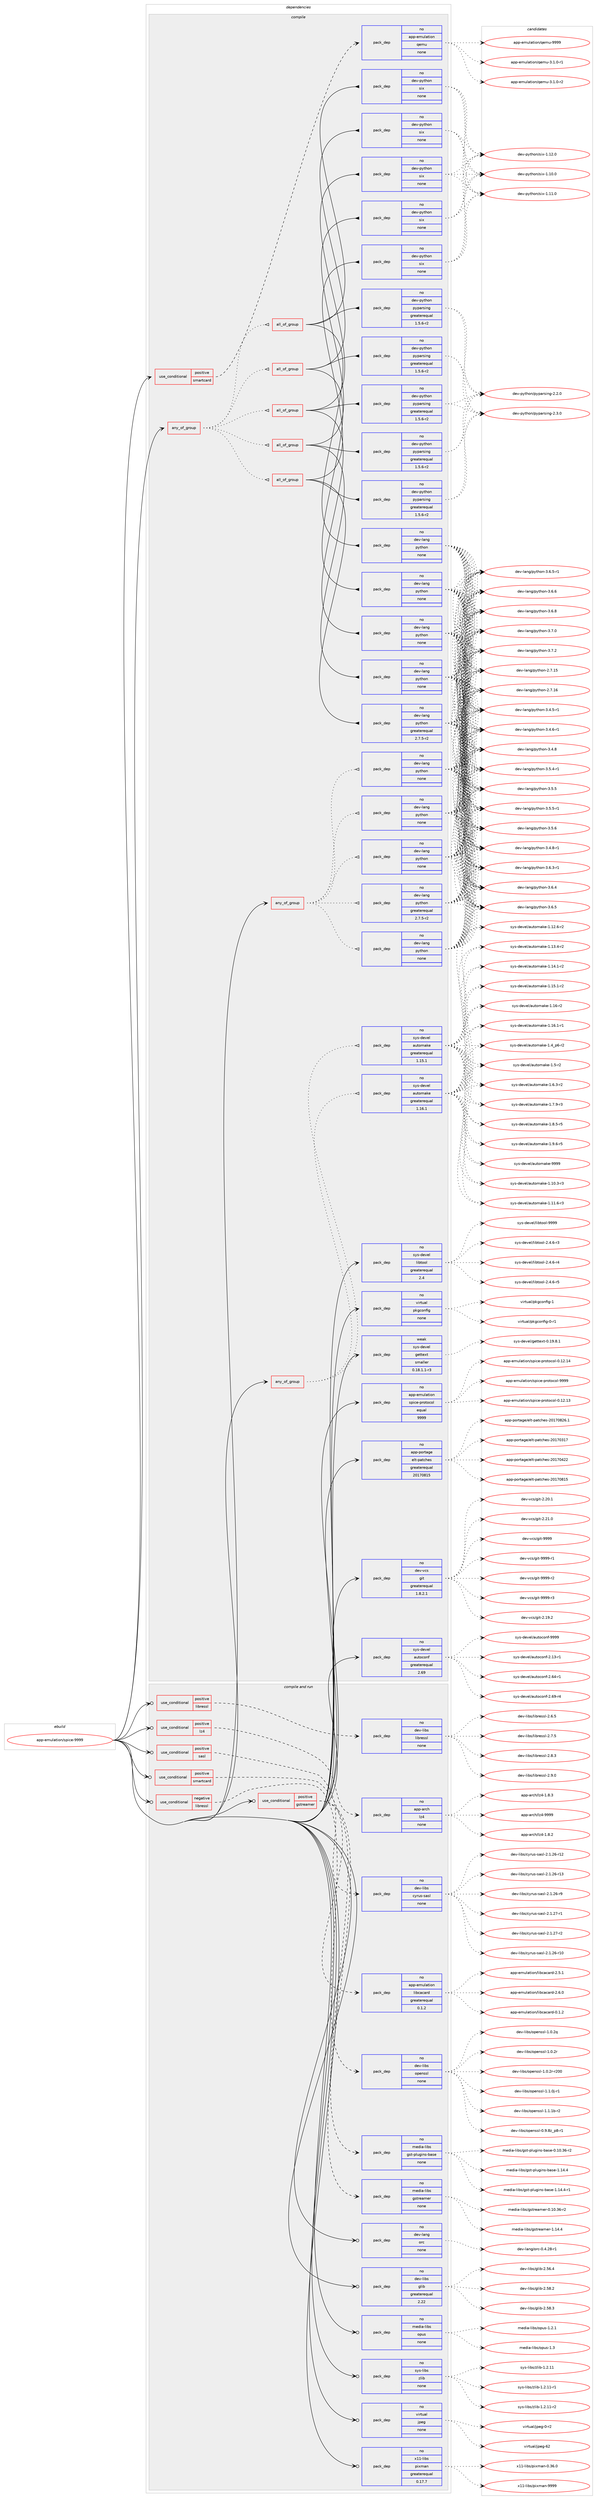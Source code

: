 digraph prolog {

# *************
# Graph options
# *************

newrank=true;
concentrate=true;
compound=true;
graph [rankdir=LR,fontname=Helvetica,fontsize=10,ranksep=1.5];#, ranksep=2.5, nodesep=0.2];
edge  [arrowhead=vee];
node  [fontname=Helvetica,fontsize=10];

# **********
# The ebuild
# **********

subgraph cluster_leftcol {
color=gray;
rank=same;
label=<<i>ebuild</i>>;
id [label="app-emulation/spice-9999", color=red, width=4, href="../app-emulation/spice-9999.svg"];
}

# ****************
# The dependencies
# ****************

subgraph cluster_midcol {
color=gray;
label=<<i>dependencies</i>>;
subgraph cluster_compile {
fillcolor="#eeeeee";
style=filled;
label=<<i>compile</i>>;
subgraph any19502 {
dependency1288587 [label=<<TABLE BORDER="0" CELLBORDER="1" CELLSPACING="0" CELLPADDING="4"><TR><TD CELLPADDING="10">any_of_group</TD></TR></TABLE>>, shape=none, color=red];subgraph all536 {
dependency1288588 [label=<<TABLE BORDER="0" CELLBORDER="1" CELLSPACING="0" CELLPADDING="4"><TR><TD CELLPADDING="10">all_of_group</TD></TR></TABLE>>, shape=none, color=red];subgraph pack917855 {
dependency1288589 [label=<<TABLE BORDER="0" CELLBORDER="1" CELLSPACING="0" CELLPADDING="4" WIDTH="220"><TR><TD ROWSPAN="6" CELLPADDING="30">pack_dep</TD></TR><TR><TD WIDTH="110">no</TD></TR><TR><TD>dev-lang</TD></TR><TR><TD>python</TD></TR><TR><TD>none</TD></TR><TR><TD></TD></TR></TABLE>>, shape=none, color=blue];
}
dependency1288588:e -> dependency1288589:w [weight=20,style="solid",arrowhead="inv"];
subgraph pack917856 {
dependency1288590 [label=<<TABLE BORDER="0" CELLBORDER="1" CELLSPACING="0" CELLPADDING="4" WIDTH="220"><TR><TD ROWSPAN="6" CELLPADDING="30">pack_dep</TD></TR><TR><TD WIDTH="110">no</TD></TR><TR><TD>dev-python</TD></TR><TR><TD>pyparsing</TD></TR><TR><TD>greaterequal</TD></TR><TR><TD>1.5.6-r2</TD></TR></TABLE>>, shape=none, color=blue];
}
dependency1288588:e -> dependency1288590:w [weight=20,style="solid",arrowhead="inv"];
subgraph pack917857 {
dependency1288591 [label=<<TABLE BORDER="0" CELLBORDER="1" CELLSPACING="0" CELLPADDING="4" WIDTH="220"><TR><TD ROWSPAN="6" CELLPADDING="30">pack_dep</TD></TR><TR><TD WIDTH="110">no</TD></TR><TR><TD>dev-python</TD></TR><TR><TD>six</TD></TR><TR><TD>none</TD></TR><TR><TD></TD></TR></TABLE>>, shape=none, color=blue];
}
dependency1288588:e -> dependency1288591:w [weight=20,style="solid",arrowhead="inv"];
}
dependency1288587:e -> dependency1288588:w [weight=20,style="dotted",arrowhead="oinv"];
subgraph all537 {
dependency1288592 [label=<<TABLE BORDER="0" CELLBORDER="1" CELLSPACING="0" CELLPADDING="4"><TR><TD CELLPADDING="10">all_of_group</TD></TR></TABLE>>, shape=none, color=red];subgraph pack917858 {
dependency1288593 [label=<<TABLE BORDER="0" CELLBORDER="1" CELLSPACING="0" CELLPADDING="4" WIDTH="220"><TR><TD ROWSPAN="6" CELLPADDING="30">pack_dep</TD></TR><TR><TD WIDTH="110">no</TD></TR><TR><TD>dev-lang</TD></TR><TR><TD>python</TD></TR><TR><TD>none</TD></TR><TR><TD></TD></TR></TABLE>>, shape=none, color=blue];
}
dependency1288592:e -> dependency1288593:w [weight=20,style="solid",arrowhead="inv"];
subgraph pack917859 {
dependency1288594 [label=<<TABLE BORDER="0" CELLBORDER="1" CELLSPACING="0" CELLPADDING="4" WIDTH="220"><TR><TD ROWSPAN="6" CELLPADDING="30">pack_dep</TD></TR><TR><TD WIDTH="110">no</TD></TR><TR><TD>dev-python</TD></TR><TR><TD>pyparsing</TD></TR><TR><TD>greaterequal</TD></TR><TR><TD>1.5.6-r2</TD></TR></TABLE>>, shape=none, color=blue];
}
dependency1288592:e -> dependency1288594:w [weight=20,style="solid",arrowhead="inv"];
subgraph pack917860 {
dependency1288595 [label=<<TABLE BORDER="0" CELLBORDER="1" CELLSPACING="0" CELLPADDING="4" WIDTH="220"><TR><TD ROWSPAN="6" CELLPADDING="30">pack_dep</TD></TR><TR><TD WIDTH="110">no</TD></TR><TR><TD>dev-python</TD></TR><TR><TD>six</TD></TR><TR><TD>none</TD></TR><TR><TD></TD></TR></TABLE>>, shape=none, color=blue];
}
dependency1288592:e -> dependency1288595:w [weight=20,style="solid",arrowhead="inv"];
}
dependency1288587:e -> dependency1288592:w [weight=20,style="dotted",arrowhead="oinv"];
subgraph all538 {
dependency1288596 [label=<<TABLE BORDER="0" CELLBORDER="1" CELLSPACING="0" CELLPADDING="4"><TR><TD CELLPADDING="10">all_of_group</TD></TR></TABLE>>, shape=none, color=red];subgraph pack917861 {
dependency1288597 [label=<<TABLE BORDER="0" CELLBORDER="1" CELLSPACING="0" CELLPADDING="4" WIDTH="220"><TR><TD ROWSPAN="6" CELLPADDING="30">pack_dep</TD></TR><TR><TD WIDTH="110">no</TD></TR><TR><TD>dev-lang</TD></TR><TR><TD>python</TD></TR><TR><TD>none</TD></TR><TR><TD></TD></TR></TABLE>>, shape=none, color=blue];
}
dependency1288596:e -> dependency1288597:w [weight=20,style="solid",arrowhead="inv"];
subgraph pack917862 {
dependency1288598 [label=<<TABLE BORDER="0" CELLBORDER="1" CELLSPACING="0" CELLPADDING="4" WIDTH="220"><TR><TD ROWSPAN="6" CELLPADDING="30">pack_dep</TD></TR><TR><TD WIDTH="110">no</TD></TR><TR><TD>dev-python</TD></TR><TR><TD>pyparsing</TD></TR><TR><TD>greaterequal</TD></TR><TR><TD>1.5.6-r2</TD></TR></TABLE>>, shape=none, color=blue];
}
dependency1288596:e -> dependency1288598:w [weight=20,style="solid",arrowhead="inv"];
subgraph pack917863 {
dependency1288599 [label=<<TABLE BORDER="0" CELLBORDER="1" CELLSPACING="0" CELLPADDING="4" WIDTH="220"><TR><TD ROWSPAN="6" CELLPADDING="30">pack_dep</TD></TR><TR><TD WIDTH="110">no</TD></TR><TR><TD>dev-python</TD></TR><TR><TD>six</TD></TR><TR><TD>none</TD></TR><TR><TD></TD></TR></TABLE>>, shape=none, color=blue];
}
dependency1288596:e -> dependency1288599:w [weight=20,style="solid",arrowhead="inv"];
}
dependency1288587:e -> dependency1288596:w [weight=20,style="dotted",arrowhead="oinv"];
subgraph all539 {
dependency1288600 [label=<<TABLE BORDER="0" CELLBORDER="1" CELLSPACING="0" CELLPADDING="4"><TR><TD CELLPADDING="10">all_of_group</TD></TR></TABLE>>, shape=none, color=red];subgraph pack917864 {
dependency1288601 [label=<<TABLE BORDER="0" CELLBORDER="1" CELLSPACING="0" CELLPADDING="4" WIDTH="220"><TR><TD ROWSPAN="6" CELLPADDING="30">pack_dep</TD></TR><TR><TD WIDTH="110">no</TD></TR><TR><TD>dev-lang</TD></TR><TR><TD>python</TD></TR><TR><TD>none</TD></TR><TR><TD></TD></TR></TABLE>>, shape=none, color=blue];
}
dependency1288600:e -> dependency1288601:w [weight=20,style="solid",arrowhead="inv"];
subgraph pack917865 {
dependency1288602 [label=<<TABLE BORDER="0" CELLBORDER="1" CELLSPACING="0" CELLPADDING="4" WIDTH="220"><TR><TD ROWSPAN="6" CELLPADDING="30">pack_dep</TD></TR><TR><TD WIDTH="110">no</TD></TR><TR><TD>dev-python</TD></TR><TR><TD>pyparsing</TD></TR><TR><TD>greaterequal</TD></TR><TR><TD>1.5.6-r2</TD></TR></TABLE>>, shape=none, color=blue];
}
dependency1288600:e -> dependency1288602:w [weight=20,style="solid",arrowhead="inv"];
subgraph pack917866 {
dependency1288603 [label=<<TABLE BORDER="0" CELLBORDER="1" CELLSPACING="0" CELLPADDING="4" WIDTH="220"><TR><TD ROWSPAN="6" CELLPADDING="30">pack_dep</TD></TR><TR><TD WIDTH="110">no</TD></TR><TR><TD>dev-python</TD></TR><TR><TD>six</TD></TR><TR><TD>none</TD></TR><TR><TD></TD></TR></TABLE>>, shape=none, color=blue];
}
dependency1288600:e -> dependency1288603:w [weight=20,style="solid",arrowhead="inv"];
}
dependency1288587:e -> dependency1288600:w [weight=20,style="dotted",arrowhead="oinv"];
subgraph all540 {
dependency1288604 [label=<<TABLE BORDER="0" CELLBORDER="1" CELLSPACING="0" CELLPADDING="4"><TR><TD CELLPADDING="10">all_of_group</TD></TR></TABLE>>, shape=none, color=red];subgraph pack917867 {
dependency1288605 [label=<<TABLE BORDER="0" CELLBORDER="1" CELLSPACING="0" CELLPADDING="4" WIDTH="220"><TR><TD ROWSPAN="6" CELLPADDING="30">pack_dep</TD></TR><TR><TD WIDTH="110">no</TD></TR><TR><TD>dev-lang</TD></TR><TR><TD>python</TD></TR><TR><TD>greaterequal</TD></TR><TR><TD>2.7.5-r2</TD></TR></TABLE>>, shape=none, color=blue];
}
dependency1288604:e -> dependency1288605:w [weight=20,style="solid",arrowhead="inv"];
subgraph pack917868 {
dependency1288606 [label=<<TABLE BORDER="0" CELLBORDER="1" CELLSPACING="0" CELLPADDING="4" WIDTH="220"><TR><TD ROWSPAN="6" CELLPADDING="30">pack_dep</TD></TR><TR><TD WIDTH="110">no</TD></TR><TR><TD>dev-python</TD></TR><TR><TD>pyparsing</TD></TR><TR><TD>greaterequal</TD></TR><TR><TD>1.5.6-r2</TD></TR></TABLE>>, shape=none, color=blue];
}
dependency1288604:e -> dependency1288606:w [weight=20,style="solid",arrowhead="inv"];
subgraph pack917869 {
dependency1288607 [label=<<TABLE BORDER="0" CELLBORDER="1" CELLSPACING="0" CELLPADDING="4" WIDTH="220"><TR><TD ROWSPAN="6" CELLPADDING="30">pack_dep</TD></TR><TR><TD WIDTH="110">no</TD></TR><TR><TD>dev-python</TD></TR><TR><TD>six</TD></TR><TR><TD>none</TD></TR><TR><TD></TD></TR></TABLE>>, shape=none, color=blue];
}
dependency1288604:e -> dependency1288607:w [weight=20,style="solid",arrowhead="inv"];
}
dependency1288587:e -> dependency1288604:w [weight=20,style="dotted",arrowhead="oinv"];
}
id:e -> dependency1288587:w [weight=20,style="solid",arrowhead="vee"];
subgraph any19503 {
dependency1288608 [label=<<TABLE BORDER="0" CELLBORDER="1" CELLSPACING="0" CELLPADDING="4"><TR><TD CELLPADDING="10">any_of_group</TD></TR></TABLE>>, shape=none, color=red];subgraph pack917870 {
dependency1288609 [label=<<TABLE BORDER="0" CELLBORDER="1" CELLSPACING="0" CELLPADDING="4" WIDTH="220"><TR><TD ROWSPAN="6" CELLPADDING="30">pack_dep</TD></TR><TR><TD WIDTH="110">no</TD></TR><TR><TD>dev-lang</TD></TR><TR><TD>python</TD></TR><TR><TD>none</TD></TR><TR><TD></TD></TR></TABLE>>, shape=none, color=blue];
}
dependency1288608:e -> dependency1288609:w [weight=20,style="dotted",arrowhead="oinv"];
subgraph pack917871 {
dependency1288610 [label=<<TABLE BORDER="0" CELLBORDER="1" CELLSPACING="0" CELLPADDING="4" WIDTH="220"><TR><TD ROWSPAN="6" CELLPADDING="30">pack_dep</TD></TR><TR><TD WIDTH="110">no</TD></TR><TR><TD>dev-lang</TD></TR><TR><TD>python</TD></TR><TR><TD>none</TD></TR><TR><TD></TD></TR></TABLE>>, shape=none, color=blue];
}
dependency1288608:e -> dependency1288610:w [weight=20,style="dotted",arrowhead="oinv"];
subgraph pack917872 {
dependency1288611 [label=<<TABLE BORDER="0" CELLBORDER="1" CELLSPACING="0" CELLPADDING="4" WIDTH="220"><TR><TD ROWSPAN="6" CELLPADDING="30">pack_dep</TD></TR><TR><TD WIDTH="110">no</TD></TR><TR><TD>dev-lang</TD></TR><TR><TD>python</TD></TR><TR><TD>none</TD></TR><TR><TD></TD></TR></TABLE>>, shape=none, color=blue];
}
dependency1288608:e -> dependency1288611:w [weight=20,style="dotted",arrowhead="oinv"];
subgraph pack917873 {
dependency1288612 [label=<<TABLE BORDER="0" CELLBORDER="1" CELLSPACING="0" CELLPADDING="4" WIDTH="220"><TR><TD ROWSPAN="6" CELLPADDING="30">pack_dep</TD></TR><TR><TD WIDTH="110">no</TD></TR><TR><TD>dev-lang</TD></TR><TR><TD>python</TD></TR><TR><TD>none</TD></TR><TR><TD></TD></TR></TABLE>>, shape=none, color=blue];
}
dependency1288608:e -> dependency1288612:w [weight=20,style="dotted",arrowhead="oinv"];
subgraph pack917874 {
dependency1288613 [label=<<TABLE BORDER="0" CELLBORDER="1" CELLSPACING="0" CELLPADDING="4" WIDTH="220"><TR><TD ROWSPAN="6" CELLPADDING="30">pack_dep</TD></TR><TR><TD WIDTH="110">no</TD></TR><TR><TD>dev-lang</TD></TR><TR><TD>python</TD></TR><TR><TD>greaterequal</TD></TR><TR><TD>2.7.5-r2</TD></TR></TABLE>>, shape=none, color=blue];
}
dependency1288608:e -> dependency1288613:w [weight=20,style="dotted",arrowhead="oinv"];
}
id:e -> dependency1288608:w [weight=20,style="solid",arrowhead="vee"];
subgraph any19504 {
dependency1288614 [label=<<TABLE BORDER="0" CELLBORDER="1" CELLSPACING="0" CELLPADDING="4"><TR><TD CELLPADDING="10">any_of_group</TD></TR></TABLE>>, shape=none, color=red];subgraph pack917875 {
dependency1288615 [label=<<TABLE BORDER="0" CELLBORDER="1" CELLSPACING="0" CELLPADDING="4" WIDTH="220"><TR><TD ROWSPAN="6" CELLPADDING="30">pack_dep</TD></TR><TR><TD WIDTH="110">no</TD></TR><TR><TD>sys-devel</TD></TR><TR><TD>automake</TD></TR><TR><TD>greaterequal</TD></TR><TR><TD>1.16.1</TD></TR></TABLE>>, shape=none, color=blue];
}
dependency1288614:e -> dependency1288615:w [weight=20,style="dotted",arrowhead="oinv"];
subgraph pack917876 {
dependency1288616 [label=<<TABLE BORDER="0" CELLBORDER="1" CELLSPACING="0" CELLPADDING="4" WIDTH="220"><TR><TD ROWSPAN="6" CELLPADDING="30">pack_dep</TD></TR><TR><TD WIDTH="110">no</TD></TR><TR><TD>sys-devel</TD></TR><TR><TD>automake</TD></TR><TR><TD>greaterequal</TD></TR><TR><TD>1.15.1</TD></TR></TABLE>>, shape=none, color=blue];
}
dependency1288614:e -> dependency1288616:w [weight=20,style="dotted",arrowhead="oinv"];
}
id:e -> dependency1288614:w [weight=20,style="solid",arrowhead="vee"];
subgraph cond350697 {
dependency1288617 [label=<<TABLE BORDER="0" CELLBORDER="1" CELLSPACING="0" CELLPADDING="4"><TR><TD ROWSPAN="3" CELLPADDING="10">use_conditional</TD></TR><TR><TD>positive</TD></TR><TR><TD>smartcard</TD></TR></TABLE>>, shape=none, color=red];
subgraph pack917877 {
dependency1288618 [label=<<TABLE BORDER="0" CELLBORDER="1" CELLSPACING="0" CELLPADDING="4" WIDTH="220"><TR><TD ROWSPAN="6" CELLPADDING="30">pack_dep</TD></TR><TR><TD WIDTH="110">no</TD></TR><TR><TD>app-emulation</TD></TR><TR><TD>qemu</TD></TR><TR><TD>none</TD></TR><TR><TD></TD></TR></TABLE>>, shape=none, color=blue];
}
dependency1288617:e -> dependency1288618:w [weight=20,style="dashed",arrowhead="vee"];
}
id:e -> dependency1288617:w [weight=20,style="solid",arrowhead="vee"];
subgraph pack917878 {
dependency1288619 [label=<<TABLE BORDER="0" CELLBORDER="1" CELLSPACING="0" CELLPADDING="4" WIDTH="220"><TR><TD ROWSPAN="6" CELLPADDING="30">pack_dep</TD></TR><TR><TD WIDTH="110">no</TD></TR><TR><TD>app-emulation</TD></TR><TR><TD>spice-protocol</TD></TR><TR><TD>equal</TD></TR><TR><TD>9999</TD></TR></TABLE>>, shape=none, color=blue];
}
id:e -> dependency1288619:w [weight=20,style="solid",arrowhead="vee"];
subgraph pack917879 {
dependency1288620 [label=<<TABLE BORDER="0" CELLBORDER="1" CELLSPACING="0" CELLPADDING="4" WIDTH="220"><TR><TD ROWSPAN="6" CELLPADDING="30">pack_dep</TD></TR><TR><TD WIDTH="110">no</TD></TR><TR><TD>app-portage</TD></TR><TR><TD>elt-patches</TD></TR><TR><TD>greaterequal</TD></TR><TR><TD>20170815</TD></TR></TABLE>>, shape=none, color=blue];
}
id:e -> dependency1288620:w [weight=20,style="solid",arrowhead="vee"];
subgraph pack917880 {
dependency1288621 [label=<<TABLE BORDER="0" CELLBORDER="1" CELLSPACING="0" CELLPADDING="4" WIDTH="220"><TR><TD ROWSPAN="6" CELLPADDING="30">pack_dep</TD></TR><TR><TD WIDTH="110">no</TD></TR><TR><TD>dev-vcs</TD></TR><TR><TD>git</TD></TR><TR><TD>greaterequal</TD></TR><TR><TD>1.8.2.1</TD></TR></TABLE>>, shape=none, color=blue];
}
id:e -> dependency1288621:w [weight=20,style="solid",arrowhead="vee"];
subgraph pack917881 {
dependency1288622 [label=<<TABLE BORDER="0" CELLBORDER="1" CELLSPACING="0" CELLPADDING="4" WIDTH="220"><TR><TD ROWSPAN="6" CELLPADDING="30">pack_dep</TD></TR><TR><TD WIDTH="110">no</TD></TR><TR><TD>sys-devel</TD></TR><TR><TD>autoconf</TD></TR><TR><TD>greaterequal</TD></TR><TR><TD>2.69</TD></TR></TABLE>>, shape=none, color=blue];
}
id:e -> dependency1288622:w [weight=20,style="solid",arrowhead="vee"];
subgraph pack917882 {
dependency1288623 [label=<<TABLE BORDER="0" CELLBORDER="1" CELLSPACING="0" CELLPADDING="4" WIDTH="220"><TR><TD ROWSPAN="6" CELLPADDING="30">pack_dep</TD></TR><TR><TD WIDTH="110">no</TD></TR><TR><TD>sys-devel</TD></TR><TR><TD>libtool</TD></TR><TR><TD>greaterequal</TD></TR><TR><TD>2.4</TD></TR></TABLE>>, shape=none, color=blue];
}
id:e -> dependency1288623:w [weight=20,style="solid",arrowhead="vee"];
subgraph pack917883 {
dependency1288624 [label=<<TABLE BORDER="0" CELLBORDER="1" CELLSPACING="0" CELLPADDING="4" WIDTH="220"><TR><TD ROWSPAN="6" CELLPADDING="30">pack_dep</TD></TR><TR><TD WIDTH="110">no</TD></TR><TR><TD>virtual</TD></TR><TR><TD>pkgconfig</TD></TR><TR><TD>none</TD></TR><TR><TD></TD></TR></TABLE>>, shape=none, color=blue];
}
id:e -> dependency1288624:w [weight=20,style="solid",arrowhead="vee"];
subgraph pack917884 {
dependency1288625 [label=<<TABLE BORDER="0" CELLBORDER="1" CELLSPACING="0" CELLPADDING="4" WIDTH="220"><TR><TD ROWSPAN="6" CELLPADDING="30">pack_dep</TD></TR><TR><TD WIDTH="110">weak</TD></TR><TR><TD>sys-devel</TD></TR><TR><TD>gettext</TD></TR><TR><TD>smaller</TD></TR><TR><TD>0.18.1.1-r3</TD></TR></TABLE>>, shape=none, color=blue];
}
id:e -> dependency1288625:w [weight=20,style="solid",arrowhead="vee"];
}
subgraph cluster_compileandrun {
fillcolor="#eeeeee";
style=filled;
label=<<i>compile and run</i>>;
subgraph cond350698 {
dependency1288626 [label=<<TABLE BORDER="0" CELLBORDER="1" CELLSPACING="0" CELLPADDING="4"><TR><TD ROWSPAN="3" CELLPADDING="10">use_conditional</TD></TR><TR><TD>negative</TD></TR><TR><TD>libressl</TD></TR></TABLE>>, shape=none, color=red];
subgraph pack917885 {
dependency1288627 [label=<<TABLE BORDER="0" CELLBORDER="1" CELLSPACING="0" CELLPADDING="4" WIDTH="220"><TR><TD ROWSPAN="6" CELLPADDING="30">pack_dep</TD></TR><TR><TD WIDTH="110">no</TD></TR><TR><TD>dev-libs</TD></TR><TR><TD>openssl</TD></TR><TR><TD>none</TD></TR><TR><TD></TD></TR></TABLE>>, shape=none, color=blue];
}
dependency1288626:e -> dependency1288627:w [weight=20,style="dashed",arrowhead="vee"];
}
id:e -> dependency1288626:w [weight=20,style="solid",arrowhead="odotvee"];
subgraph cond350699 {
dependency1288628 [label=<<TABLE BORDER="0" CELLBORDER="1" CELLSPACING="0" CELLPADDING="4"><TR><TD ROWSPAN="3" CELLPADDING="10">use_conditional</TD></TR><TR><TD>positive</TD></TR><TR><TD>gstreamer</TD></TR></TABLE>>, shape=none, color=red];
subgraph pack917886 {
dependency1288629 [label=<<TABLE BORDER="0" CELLBORDER="1" CELLSPACING="0" CELLPADDING="4" WIDTH="220"><TR><TD ROWSPAN="6" CELLPADDING="30">pack_dep</TD></TR><TR><TD WIDTH="110">no</TD></TR><TR><TD>media-libs</TD></TR><TR><TD>gstreamer</TD></TR><TR><TD>none</TD></TR><TR><TD></TD></TR></TABLE>>, shape=none, color=blue];
}
dependency1288628:e -> dependency1288629:w [weight=20,style="dashed",arrowhead="vee"];
subgraph pack917887 {
dependency1288630 [label=<<TABLE BORDER="0" CELLBORDER="1" CELLSPACING="0" CELLPADDING="4" WIDTH="220"><TR><TD ROWSPAN="6" CELLPADDING="30">pack_dep</TD></TR><TR><TD WIDTH="110">no</TD></TR><TR><TD>media-libs</TD></TR><TR><TD>gst-plugins-base</TD></TR><TR><TD>none</TD></TR><TR><TD></TD></TR></TABLE>>, shape=none, color=blue];
}
dependency1288628:e -> dependency1288630:w [weight=20,style="dashed",arrowhead="vee"];
}
id:e -> dependency1288628:w [weight=20,style="solid",arrowhead="odotvee"];
subgraph cond350700 {
dependency1288631 [label=<<TABLE BORDER="0" CELLBORDER="1" CELLSPACING="0" CELLPADDING="4"><TR><TD ROWSPAN="3" CELLPADDING="10">use_conditional</TD></TR><TR><TD>positive</TD></TR><TR><TD>libressl</TD></TR></TABLE>>, shape=none, color=red];
subgraph pack917888 {
dependency1288632 [label=<<TABLE BORDER="0" CELLBORDER="1" CELLSPACING="0" CELLPADDING="4" WIDTH="220"><TR><TD ROWSPAN="6" CELLPADDING="30">pack_dep</TD></TR><TR><TD WIDTH="110">no</TD></TR><TR><TD>dev-libs</TD></TR><TR><TD>libressl</TD></TR><TR><TD>none</TD></TR><TR><TD></TD></TR></TABLE>>, shape=none, color=blue];
}
dependency1288631:e -> dependency1288632:w [weight=20,style="dashed",arrowhead="vee"];
}
id:e -> dependency1288631:w [weight=20,style="solid",arrowhead="odotvee"];
subgraph cond350701 {
dependency1288633 [label=<<TABLE BORDER="0" CELLBORDER="1" CELLSPACING="0" CELLPADDING="4"><TR><TD ROWSPAN="3" CELLPADDING="10">use_conditional</TD></TR><TR><TD>positive</TD></TR><TR><TD>lz4</TD></TR></TABLE>>, shape=none, color=red];
subgraph pack917889 {
dependency1288634 [label=<<TABLE BORDER="0" CELLBORDER="1" CELLSPACING="0" CELLPADDING="4" WIDTH="220"><TR><TD ROWSPAN="6" CELLPADDING="30">pack_dep</TD></TR><TR><TD WIDTH="110">no</TD></TR><TR><TD>app-arch</TD></TR><TR><TD>lz4</TD></TR><TR><TD>none</TD></TR><TR><TD></TD></TR></TABLE>>, shape=none, color=blue];
}
dependency1288633:e -> dependency1288634:w [weight=20,style="dashed",arrowhead="vee"];
}
id:e -> dependency1288633:w [weight=20,style="solid",arrowhead="odotvee"];
subgraph cond350702 {
dependency1288635 [label=<<TABLE BORDER="0" CELLBORDER="1" CELLSPACING="0" CELLPADDING="4"><TR><TD ROWSPAN="3" CELLPADDING="10">use_conditional</TD></TR><TR><TD>positive</TD></TR><TR><TD>sasl</TD></TR></TABLE>>, shape=none, color=red];
subgraph pack917890 {
dependency1288636 [label=<<TABLE BORDER="0" CELLBORDER="1" CELLSPACING="0" CELLPADDING="4" WIDTH="220"><TR><TD ROWSPAN="6" CELLPADDING="30">pack_dep</TD></TR><TR><TD WIDTH="110">no</TD></TR><TR><TD>dev-libs</TD></TR><TR><TD>cyrus-sasl</TD></TR><TR><TD>none</TD></TR><TR><TD></TD></TR></TABLE>>, shape=none, color=blue];
}
dependency1288635:e -> dependency1288636:w [weight=20,style="dashed",arrowhead="vee"];
}
id:e -> dependency1288635:w [weight=20,style="solid",arrowhead="odotvee"];
subgraph cond350703 {
dependency1288637 [label=<<TABLE BORDER="0" CELLBORDER="1" CELLSPACING="0" CELLPADDING="4"><TR><TD ROWSPAN="3" CELLPADDING="10">use_conditional</TD></TR><TR><TD>positive</TD></TR><TR><TD>smartcard</TD></TR></TABLE>>, shape=none, color=red];
subgraph pack917891 {
dependency1288638 [label=<<TABLE BORDER="0" CELLBORDER="1" CELLSPACING="0" CELLPADDING="4" WIDTH="220"><TR><TD ROWSPAN="6" CELLPADDING="30">pack_dep</TD></TR><TR><TD WIDTH="110">no</TD></TR><TR><TD>app-emulation</TD></TR><TR><TD>libcacard</TD></TR><TR><TD>greaterequal</TD></TR><TR><TD>0.1.2</TD></TR></TABLE>>, shape=none, color=blue];
}
dependency1288637:e -> dependency1288638:w [weight=20,style="dashed",arrowhead="vee"];
}
id:e -> dependency1288637:w [weight=20,style="solid",arrowhead="odotvee"];
subgraph pack917892 {
dependency1288639 [label=<<TABLE BORDER="0" CELLBORDER="1" CELLSPACING="0" CELLPADDING="4" WIDTH="220"><TR><TD ROWSPAN="6" CELLPADDING="30">pack_dep</TD></TR><TR><TD WIDTH="110">no</TD></TR><TR><TD>dev-lang</TD></TR><TR><TD>orc</TD></TR><TR><TD>none</TD></TR><TR><TD></TD></TR></TABLE>>, shape=none, color=blue];
}
id:e -> dependency1288639:w [weight=20,style="solid",arrowhead="odotvee"];
subgraph pack917893 {
dependency1288640 [label=<<TABLE BORDER="0" CELLBORDER="1" CELLSPACING="0" CELLPADDING="4" WIDTH="220"><TR><TD ROWSPAN="6" CELLPADDING="30">pack_dep</TD></TR><TR><TD WIDTH="110">no</TD></TR><TR><TD>dev-libs</TD></TR><TR><TD>glib</TD></TR><TR><TD>greaterequal</TD></TR><TR><TD>2.22</TD></TR></TABLE>>, shape=none, color=blue];
}
id:e -> dependency1288640:w [weight=20,style="solid",arrowhead="odotvee"];
subgraph pack917894 {
dependency1288641 [label=<<TABLE BORDER="0" CELLBORDER="1" CELLSPACING="0" CELLPADDING="4" WIDTH="220"><TR><TD ROWSPAN="6" CELLPADDING="30">pack_dep</TD></TR><TR><TD WIDTH="110">no</TD></TR><TR><TD>media-libs</TD></TR><TR><TD>opus</TD></TR><TR><TD>none</TD></TR><TR><TD></TD></TR></TABLE>>, shape=none, color=blue];
}
id:e -> dependency1288641:w [weight=20,style="solid",arrowhead="odotvee"];
subgraph pack917895 {
dependency1288642 [label=<<TABLE BORDER="0" CELLBORDER="1" CELLSPACING="0" CELLPADDING="4" WIDTH="220"><TR><TD ROWSPAN="6" CELLPADDING="30">pack_dep</TD></TR><TR><TD WIDTH="110">no</TD></TR><TR><TD>sys-libs</TD></TR><TR><TD>zlib</TD></TR><TR><TD>none</TD></TR><TR><TD></TD></TR></TABLE>>, shape=none, color=blue];
}
id:e -> dependency1288642:w [weight=20,style="solid",arrowhead="odotvee"];
subgraph pack917896 {
dependency1288643 [label=<<TABLE BORDER="0" CELLBORDER="1" CELLSPACING="0" CELLPADDING="4" WIDTH="220"><TR><TD ROWSPAN="6" CELLPADDING="30">pack_dep</TD></TR><TR><TD WIDTH="110">no</TD></TR><TR><TD>virtual</TD></TR><TR><TD>jpeg</TD></TR><TR><TD>none</TD></TR><TR><TD></TD></TR></TABLE>>, shape=none, color=blue];
}
id:e -> dependency1288643:w [weight=20,style="solid",arrowhead="odotvee"];
subgraph pack917897 {
dependency1288644 [label=<<TABLE BORDER="0" CELLBORDER="1" CELLSPACING="0" CELLPADDING="4" WIDTH="220"><TR><TD ROWSPAN="6" CELLPADDING="30">pack_dep</TD></TR><TR><TD WIDTH="110">no</TD></TR><TR><TD>x11-libs</TD></TR><TR><TD>pixman</TD></TR><TR><TD>greaterequal</TD></TR><TR><TD>0.17.7</TD></TR></TABLE>>, shape=none, color=blue];
}
id:e -> dependency1288644:w [weight=20,style="solid",arrowhead="odotvee"];
}
subgraph cluster_run {
fillcolor="#eeeeee";
style=filled;
label=<<i>run</i>>;
}
}

# **************
# The candidates
# **************

subgraph cluster_choices {
rank=same;
color=gray;
label=<<i>candidates</i>>;

subgraph choice917855 {
color=black;
nodesep=1;
choice10010111845108971101034711212111610411111045504655464953 [label="dev-lang/python-2.7.15", color=red, width=4,href="../dev-lang/python-2.7.15.svg"];
choice10010111845108971101034711212111610411111045504655464954 [label="dev-lang/python-2.7.16", color=red, width=4,href="../dev-lang/python-2.7.16.svg"];
choice1001011184510897110103471121211161041111104551465246534511449 [label="dev-lang/python-3.4.5-r1", color=red, width=4,href="../dev-lang/python-3.4.5-r1.svg"];
choice1001011184510897110103471121211161041111104551465246544511449 [label="dev-lang/python-3.4.6-r1", color=red, width=4,href="../dev-lang/python-3.4.6-r1.svg"];
choice100101118451089711010347112121116104111110455146524656 [label="dev-lang/python-3.4.8", color=red, width=4,href="../dev-lang/python-3.4.8.svg"];
choice1001011184510897110103471121211161041111104551465246564511449 [label="dev-lang/python-3.4.8-r1", color=red, width=4,href="../dev-lang/python-3.4.8-r1.svg"];
choice1001011184510897110103471121211161041111104551465346524511449 [label="dev-lang/python-3.5.4-r1", color=red, width=4,href="../dev-lang/python-3.5.4-r1.svg"];
choice100101118451089711010347112121116104111110455146534653 [label="dev-lang/python-3.5.5", color=red, width=4,href="../dev-lang/python-3.5.5.svg"];
choice1001011184510897110103471121211161041111104551465346534511449 [label="dev-lang/python-3.5.5-r1", color=red, width=4,href="../dev-lang/python-3.5.5-r1.svg"];
choice100101118451089711010347112121116104111110455146534654 [label="dev-lang/python-3.5.6", color=red, width=4,href="../dev-lang/python-3.5.6.svg"];
choice1001011184510897110103471121211161041111104551465446514511449 [label="dev-lang/python-3.6.3-r1", color=red, width=4,href="../dev-lang/python-3.6.3-r1.svg"];
choice100101118451089711010347112121116104111110455146544652 [label="dev-lang/python-3.6.4", color=red, width=4,href="../dev-lang/python-3.6.4.svg"];
choice100101118451089711010347112121116104111110455146544653 [label="dev-lang/python-3.6.5", color=red, width=4,href="../dev-lang/python-3.6.5.svg"];
choice1001011184510897110103471121211161041111104551465446534511449 [label="dev-lang/python-3.6.5-r1", color=red, width=4,href="../dev-lang/python-3.6.5-r1.svg"];
choice100101118451089711010347112121116104111110455146544654 [label="dev-lang/python-3.6.6", color=red, width=4,href="../dev-lang/python-3.6.6.svg"];
choice100101118451089711010347112121116104111110455146544656 [label="dev-lang/python-3.6.8", color=red, width=4,href="../dev-lang/python-3.6.8.svg"];
choice100101118451089711010347112121116104111110455146554648 [label="dev-lang/python-3.7.0", color=red, width=4,href="../dev-lang/python-3.7.0.svg"];
choice100101118451089711010347112121116104111110455146554650 [label="dev-lang/python-3.7.2", color=red, width=4,href="../dev-lang/python-3.7.2.svg"];
dependency1288589:e -> choice10010111845108971101034711212111610411111045504655464953:w [style=dotted,weight="100"];
dependency1288589:e -> choice10010111845108971101034711212111610411111045504655464954:w [style=dotted,weight="100"];
dependency1288589:e -> choice1001011184510897110103471121211161041111104551465246534511449:w [style=dotted,weight="100"];
dependency1288589:e -> choice1001011184510897110103471121211161041111104551465246544511449:w [style=dotted,weight="100"];
dependency1288589:e -> choice100101118451089711010347112121116104111110455146524656:w [style=dotted,weight="100"];
dependency1288589:e -> choice1001011184510897110103471121211161041111104551465246564511449:w [style=dotted,weight="100"];
dependency1288589:e -> choice1001011184510897110103471121211161041111104551465346524511449:w [style=dotted,weight="100"];
dependency1288589:e -> choice100101118451089711010347112121116104111110455146534653:w [style=dotted,weight="100"];
dependency1288589:e -> choice1001011184510897110103471121211161041111104551465346534511449:w [style=dotted,weight="100"];
dependency1288589:e -> choice100101118451089711010347112121116104111110455146534654:w [style=dotted,weight="100"];
dependency1288589:e -> choice1001011184510897110103471121211161041111104551465446514511449:w [style=dotted,weight="100"];
dependency1288589:e -> choice100101118451089711010347112121116104111110455146544652:w [style=dotted,weight="100"];
dependency1288589:e -> choice100101118451089711010347112121116104111110455146544653:w [style=dotted,weight="100"];
dependency1288589:e -> choice1001011184510897110103471121211161041111104551465446534511449:w [style=dotted,weight="100"];
dependency1288589:e -> choice100101118451089711010347112121116104111110455146544654:w [style=dotted,weight="100"];
dependency1288589:e -> choice100101118451089711010347112121116104111110455146544656:w [style=dotted,weight="100"];
dependency1288589:e -> choice100101118451089711010347112121116104111110455146554648:w [style=dotted,weight="100"];
dependency1288589:e -> choice100101118451089711010347112121116104111110455146554650:w [style=dotted,weight="100"];
}
subgraph choice917856 {
color=black;
nodesep=1;
choice100101118451121211161041111104711212111297114115105110103455046504648 [label="dev-python/pyparsing-2.2.0", color=red, width=4,href="../dev-python/pyparsing-2.2.0.svg"];
choice100101118451121211161041111104711212111297114115105110103455046514648 [label="dev-python/pyparsing-2.3.0", color=red, width=4,href="../dev-python/pyparsing-2.3.0.svg"];
dependency1288590:e -> choice100101118451121211161041111104711212111297114115105110103455046504648:w [style=dotted,weight="100"];
dependency1288590:e -> choice100101118451121211161041111104711212111297114115105110103455046514648:w [style=dotted,weight="100"];
}
subgraph choice917857 {
color=black;
nodesep=1;
choice100101118451121211161041111104711510512045494649484648 [label="dev-python/six-1.10.0", color=red, width=4,href="../dev-python/six-1.10.0.svg"];
choice100101118451121211161041111104711510512045494649494648 [label="dev-python/six-1.11.0", color=red, width=4,href="../dev-python/six-1.11.0.svg"];
choice100101118451121211161041111104711510512045494649504648 [label="dev-python/six-1.12.0", color=red, width=4,href="../dev-python/six-1.12.0.svg"];
dependency1288591:e -> choice100101118451121211161041111104711510512045494649484648:w [style=dotted,weight="100"];
dependency1288591:e -> choice100101118451121211161041111104711510512045494649494648:w [style=dotted,weight="100"];
dependency1288591:e -> choice100101118451121211161041111104711510512045494649504648:w [style=dotted,weight="100"];
}
subgraph choice917858 {
color=black;
nodesep=1;
choice10010111845108971101034711212111610411111045504655464953 [label="dev-lang/python-2.7.15", color=red, width=4,href="../dev-lang/python-2.7.15.svg"];
choice10010111845108971101034711212111610411111045504655464954 [label="dev-lang/python-2.7.16", color=red, width=4,href="../dev-lang/python-2.7.16.svg"];
choice1001011184510897110103471121211161041111104551465246534511449 [label="dev-lang/python-3.4.5-r1", color=red, width=4,href="../dev-lang/python-3.4.5-r1.svg"];
choice1001011184510897110103471121211161041111104551465246544511449 [label="dev-lang/python-3.4.6-r1", color=red, width=4,href="../dev-lang/python-3.4.6-r1.svg"];
choice100101118451089711010347112121116104111110455146524656 [label="dev-lang/python-3.4.8", color=red, width=4,href="../dev-lang/python-3.4.8.svg"];
choice1001011184510897110103471121211161041111104551465246564511449 [label="dev-lang/python-3.4.8-r1", color=red, width=4,href="../dev-lang/python-3.4.8-r1.svg"];
choice1001011184510897110103471121211161041111104551465346524511449 [label="dev-lang/python-3.5.4-r1", color=red, width=4,href="../dev-lang/python-3.5.4-r1.svg"];
choice100101118451089711010347112121116104111110455146534653 [label="dev-lang/python-3.5.5", color=red, width=4,href="../dev-lang/python-3.5.5.svg"];
choice1001011184510897110103471121211161041111104551465346534511449 [label="dev-lang/python-3.5.5-r1", color=red, width=4,href="../dev-lang/python-3.5.5-r1.svg"];
choice100101118451089711010347112121116104111110455146534654 [label="dev-lang/python-3.5.6", color=red, width=4,href="../dev-lang/python-3.5.6.svg"];
choice1001011184510897110103471121211161041111104551465446514511449 [label="dev-lang/python-3.6.3-r1", color=red, width=4,href="../dev-lang/python-3.6.3-r1.svg"];
choice100101118451089711010347112121116104111110455146544652 [label="dev-lang/python-3.6.4", color=red, width=4,href="../dev-lang/python-3.6.4.svg"];
choice100101118451089711010347112121116104111110455146544653 [label="dev-lang/python-3.6.5", color=red, width=4,href="../dev-lang/python-3.6.5.svg"];
choice1001011184510897110103471121211161041111104551465446534511449 [label="dev-lang/python-3.6.5-r1", color=red, width=4,href="../dev-lang/python-3.6.5-r1.svg"];
choice100101118451089711010347112121116104111110455146544654 [label="dev-lang/python-3.6.6", color=red, width=4,href="../dev-lang/python-3.6.6.svg"];
choice100101118451089711010347112121116104111110455146544656 [label="dev-lang/python-3.6.8", color=red, width=4,href="../dev-lang/python-3.6.8.svg"];
choice100101118451089711010347112121116104111110455146554648 [label="dev-lang/python-3.7.0", color=red, width=4,href="../dev-lang/python-3.7.0.svg"];
choice100101118451089711010347112121116104111110455146554650 [label="dev-lang/python-3.7.2", color=red, width=4,href="../dev-lang/python-3.7.2.svg"];
dependency1288593:e -> choice10010111845108971101034711212111610411111045504655464953:w [style=dotted,weight="100"];
dependency1288593:e -> choice10010111845108971101034711212111610411111045504655464954:w [style=dotted,weight="100"];
dependency1288593:e -> choice1001011184510897110103471121211161041111104551465246534511449:w [style=dotted,weight="100"];
dependency1288593:e -> choice1001011184510897110103471121211161041111104551465246544511449:w [style=dotted,weight="100"];
dependency1288593:e -> choice100101118451089711010347112121116104111110455146524656:w [style=dotted,weight="100"];
dependency1288593:e -> choice1001011184510897110103471121211161041111104551465246564511449:w [style=dotted,weight="100"];
dependency1288593:e -> choice1001011184510897110103471121211161041111104551465346524511449:w [style=dotted,weight="100"];
dependency1288593:e -> choice100101118451089711010347112121116104111110455146534653:w [style=dotted,weight="100"];
dependency1288593:e -> choice1001011184510897110103471121211161041111104551465346534511449:w [style=dotted,weight="100"];
dependency1288593:e -> choice100101118451089711010347112121116104111110455146534654:w [style=dotted,weight="100"];
dependency1288593:e -> choice1001011184510897110103471121211161041111104551465446514511449:w [style=dotted,weight="100"];
dependency1288593:e -> choice100101118451089711010347112121116104111110455146544652:w [style=dotted,weight="100"];
dependency1288593:e -> choice100101118451089711010347112121116104111110455146544653:w [style=dotted,weight="100"];
dependency1288593:e -> choice1001011184510897110103471121211161041111104551465446534511449:w [style=dotted,weight="100"];
dependency1288593:e -> choice100101118451089711010347112121116104111110455146544654:w [style=dotted,weight="100"];
dependency1288593:e -> choice100101118451089711010347112121116104111110455146544656:w [style=dotted,weight="100"];
dependency1288593:e -> choice100101118451089711010347112121116104111110455146554648:w [style=dotted,weight="100"];
dependency1288593:e -> choice100101118451089711010347112121116104111110455146554650:w [style=dotted,weight="100"];
}
subgraph choice917859 {
color=black;
nodesep=1;
choice100101118451121211161041111104711212111297114115105110103455046504648 [label="dev-python/pyparsing-2.2.0", color=red, width=4,href="../dev-python/pyparsing-2.2.0.svg"];
choice100101118451121211161041111104711212111297114115105110103455046514648 [label="dev-python/pyparsing-2.3.0", color=red, width=4,href="../dev-python/pyparsing-2.3.0.svg"];
dependency1288594:e -> choice100101118451121211161041111104711212111297114115105110103455046504648:w [style=dotted,weight="100"];
dependency1288594:e -> choice100101118451121211161041111104711212111297114115105110103455046514648:w [style=dotted,weight="100"];
}
subgraph choice917860 {
color=black;
nodesep=1;
choice100101118451121211161041111104711510512045494649484648 [label="dev-python/six-1.10.0", color=red, width=4,href="../dev-python/six-1.10.0.svg"];
choice100101118451121211161041111104711510512045494649494648 [label="dev-python/six-1.11.0", color=red, width=4,href="../dev-python/six-1.11.0.svg"];
choice100101118451121211161041111104711510512045494649504648 [label="dev-python/six-1.12.0", color=red, width=4,href="../dev-python/six-1.12.0.svg"];
dependency1288595:e -> choice100101118451121211161041111104711510512045494649484648:w [style=dotted,weight="100"];
dependency1288595:e -> choice100101118451121211161041111104711510512045494649494648:w [style=dotted,weight="100"];
dependency1288595:e -> choice100101118451121211161041111104711510512045494649504648:w [style=dotted,weight="100"];
}
subgraph choice917861 {
color=black;
nodesep=1;
choice10010111845108971101034711212111610411111045504655464953 [label="dev-lang/python-2.7.15", color=red, width=4,href="../dev-lang/python-2.7.15.svg"];
choice10010111845108971101034711212111610411111045504655464954 [label="dev-lang/python-2.7.16", color=red, width=4,href="../dev-lang/python-2.7.16.svg"];
choice1001011184510897110103471121211161041111104551465246534511449 [label="dev-lang/python-3.4.5-r1", color=red, width=4,href="../dev-lang/python-3.4.5-r1.svg"];
choice1001011184510897110103471121211161041111104551465246544511449 [label="dev-lang/python-3.4.6-r1", color=red, width=4,href="../dev-lang/python-3.4.6-r1.svg"];
choice100101118451089711010347112121116104111110455146524656 [label="dev-lang/python-3.4.8", color=red, width=4,href="../dev-lang/python-3.4.8.svg"];
choice1001011184510897110103471121211161041111104551465246564511449 [label="dev-lang/python-3.4.8-r1", color=red, width=4,href="../dev-lang/python-3.4.8-r1.svg"];
choice1001011184510897110103471121211161041111104551465346524511449 [label="dev-lang/python-3.5.4-r1", color=red, width=4,href="../dev-lang/python-3.5.4-r1.svg"];
choice100101118451089711010347112121116104111110455146534653 [label="dev-lang/python-3.5.5", color=red, width=4,href="../dev-lang/python-3.5.5.svg"];
choice1001011184510897110103471121211161041111104551465346534511449 [label="dev-lang/python-3.5.5-r1", color=red, width=4,href="../dev-lang/python-3.5.5-r1.svg"];
choice100101118451089711010347112121116104111110455146534654 [label="dev-lang/python-3.5.6", color=red, width=4,href="../dev-lang/python-3.5.6.svg"];
choice1001011184510897110103471121211161041111104551465446514511449 [label="dev-lang/python-3.6.3-r1", color=red, width=4,href="../dev-lang/python-3.6.3-r1.svg"];
choice100101118451089711010347112121116104111110455146544652 [label="dev-lang/python-3.6.4", color=red, width=4,href="../dev-lang/python-3.6.4.svg"];
choice100101118451089711010347112121116104111110455146544653 [label="dev-lang/python-3.6.5", color=red, width=4,href="../dev-lang/python-3.6.5.svg"];
choice1001011184510897110103471121211161041111104551465446534511449 [label="dev-lang/python-3.6.5-r1", color=red, width=4,href="../dev-lang/python-3.6.5-r1.svg"];
choice100101118451089711010347112121116104111110455146544654 [label="dev-lang/python-3.6.6", color=red, width=4,href="../dev-lang/python-3.6.6.svg"];
choice100101118451089711010347112121116104111110455146544656 [label="dev-lang/python-3.6.8", color=red, width=4,href="../dev-lang/python-3.6.8.svg"];
choice100101118451089711010347112121116104111110455146554648 [label="dev-lang/python-3.7.0", color=red, width=4,href="../dev-lang/python-3.7.0.svg"];
choice100101118451089711010347112121116104111110455146554650 [label="dev-lang/python-3.7.2", color=red, width=4,href="../dev-lang/python-3.7.2.svg"];
dependency1288597:e -> choice10010111845108971101034711212111610411111045504655464953:w [style=dotted,weight="100"];
dependency1288597:e -> choice10010111845108971101034711212111610411111045504655464954:w [style=dotted,weight="100"];
dependency1288597:e -> choice1001011184510897110103471121211161041111104551465246534511449:w [style=dotted,weight="100"];
dependency1288597:e -> choice1001011184510897110103471121211161041111104551465246544511449:w [style=dotted,weight="100"];
dependency1288597:e -> choice100101118451089711010347112121116104111110455146524656:w [style=dotted,weight="100"];
dependency1288597:e -> choice1001011184510897110103471121211161041111104551465246564511449:w [style=dotted,weight="100"];
dependency1288597:e -> choice1001011184510897110103471121211161041111104551465346524511449:w [style=dotted,weight="100"];
dependency1288597:e -> choice100101118451089711010347112121116104111110455146534653:w [style=dotted,weight="100"];
dependency1288597:e -> choice1001011184510897110103471121211161041111104551465346534511449:w [style=dotted,weight="100"];
dependency1288597:e -> choice100101118451089711010347112121116104111110455146534654:w [style=dotted,weight="100"];
dependency1288597:e -> choice1001011184510897110103471121211161041111104551465446514511449:w [style=dotted,weight="100"];
dependency1288597:e -> choice100101118451089711010347112121116104111110455146544652:w [style=dotted,weight="100"];
dependency1288597:e -> choice100101118451089711010347112121116104111110455146544653:w [style=dotted,weight="100"];
dependency1288597:e -> choice1001011184510897110103471121211161041111104551465446534511449:w [style=dotted,weight="100"];
dependency1288597:e -> choice100101118451089711010347112121116104111110455146544654:w [style=dotted,weight="100"];
dependency1288597:e -> choice100101118451089711010347112121116104111110455146544656:w [style=dotted,weight="100"];
dependency1288597:e -> choice100101118451089711010347112121116104111110455146554648:w [style=dotted,weight="100"];
dependency1288597:e -> choice100101118451089711010347112121116104111110455146554650:w [style=dotted,weight="100"];
}
subgraph choice917862 {
color=black;
nodesep=1;
choice100101118451121211161041111104711212111297114115105110103455046504648 [label="dev-python/pyparsing-2.2.0", color=red, width=4,href="../dev-python/pyparsing-2.2.0.svg"];
choice100101118451121211161041111104711212111297114115105110103455046514648 [label="dev-python/pyparsing-2.3.0", color=red, width=4,href="../dev-python/pyparsing-2.3.0.svg"];
dependency1288598:e -> choice100101118451121211161041111104711212111297114115105110103455046504648:w [style=dotted,weight="100"];
dependency1288598:e -> choice100101118451121211161041111104711212111297114115105110103455046514648:w [style=dotted,weight="100"];
}
subgraph choice917863 {
color=black;
nodesep=1;
choice100101118451121211161041111104711510512045494649484648 [label="dev-python/six-1.10.0", color=red, width=4,href="../dev-python/six-1.10.0.svg"];
choice100101118451121211161041111104711510512045494649494648 [label="dev-python/six-1.11.0", color=red, width=4,href="../dev-python/six-1.11.0.svg"];
choice100101118451121211161041111104711510512045494649504648 [label="dev-python/six-1.12.0", color=red, width=4,href="../dev-python/six-1.12.0.svg"];
dependency1288599:e -> choice100101118451121211161041111104711510512045494649484648:w [style=dotted,weight="100"];
dependency1288599:e -> choice100101118451121211161041111104711510512045494649494648:w [style=dotted,weight="100"];
dependency1288599:e -> choice100101118451121211161041111104711510512045494649504648:w [style=dotted,weight="100"];
}
subgraph choice917864 {
color=black;
nodesep=1;
choice10010111845108971101034711212111610411111045504655464953 [label="dev-lang/python-2.7.15", color=red, width=4,href="../dev-lang/python-2.7.15.svg"];
choice10010111845108971101034711212111610411111045504655464954 [label="dev-lang/python-2.7.16", color=red, width=4,href="../dev-lang/python-2.7.16.svg"];
choice1001011184510897110103471121211161041111104551465246534511449 [label="dev-lang/python-3.4.5-r1", color=red, width=4,href="../dev-lang/python-3.4.5-r1.svg"];
choice1001011184510897110103471121211161041111104551465246544511449 [label="dev-lang/python-3.4.6-r1", color=red, width=4,href="../dev-lang/python-3.4.6-r1.svg"];
choice100101118451089711010347112121116104111110455146524656 [label="dev-lang/python-3.4.8", color=red, width=4,href="../dev-lang/python-3.4.8.svg"];
choice1001011184510897110103471121211161041111104551465246564511449 [label="dev-lang/python-3.4.8-r1", color=red, width=4,href="../dev-lang/python-3.4.8-r1.svg"];
choice1001011184510897110103471121211161041111104551465346524511449 [label="dev-lang/python-3.5.4-r1", color=red, width=4,href="../dev-lang/python-3.5.4-r1.svg"];
choice100101118451089711010347112121116104111110455146534653 [label="dev-lang/python-3.5.5", color=red, width=4,href="../dev-lang/python-3.5.5.svg"];
choice1001011184510897110103471121211161041111104551465346534511449 [label="dev-lang/python-3.5.5-r1", color=red, width=4,href="../dev-lang/python-3.5.5-r1.svg"];
choice100101118451089711010347112121116104111110455146534654 [label="dev-lang/python-3.5.6", color=red, width=4,href="../dev-lang/python-3.5.6.svg"];
choice1001011184510897110103471121211161041111104551465446514511449 [label="dev-lang/python-3.6.3-r1", color=red, width=4,href="../dev-lang/python-3.6.3-r1.svg"];
choice100101118451089711010347112121116104111110455146544652 [label="dev-lang/python-3.6.4", color=red, width=4,href="../dev-lang/python-3.6.4.svg"];
choice100101118451089711010347112121116104111110455146544653 [label="dev-lang/python-3.6.5", color=red, width=4,href="../dev-lang/python-3.6.5.svg"];
choice1001011184510897110103471121211161041111104551465446534511449 [label="dev-lang/python-3.6.5-r1", color=red, width=4,href="../dev-lang/python-3.6.5-r1.svg"];
choice100101118451089711010347112121116104111110455146544654 [label="dev-lang/python-3.6.6", color=red, width=4,href="../dev-lang/python-3.6.6.svg"];
choice100101118451089711010347112121116104111110455146544656 [label="dev-lang/python-3.6.8", color=red, width=4,href="../dev-lang/python-3.6.8.svg"];
choice100101118451089711010347112121116104111110455146554648 [label="dev-lang/python-3.7.0", color=red, width=4,href="../dev-lang/python-3.7.0.svg"];
choice100101118451089711010347112121116104111110455146554650 [label="dev-lang/python-3.7.2", color=red, width=4,href="../dev-lang/python-3.7.2.svg"];
dependency1288601:e -> choice10010111845108971101034711212111610411111045504655464953:w [style=dotted,weight="100"];
dependency1288601:e -> choice10010111845108971101034711212111610411111045504655464954:w [style=dotted,weight="100"];
dependency1288601:e -> choice1001011184510897110103471121211161041111104551465246534511449:w [style=dotted,weight="100"];
dependency1288601:e -> choice1001011184510897110103471121211161041111104551465246544511449:w [style=dotted,weight="100"];
dependency1288601:e -> choice100101118451089711010347112121116104111110455146524656:w [style=dotted,weight="100"];
dependency1288601:e -> choice1001011184510897110103471121211161041111104551465246564511449:w [style=dotted,weight="100"];
dependency1288601:e -> choice1001011184510897110103471121211161041111104551465346524511449:w [style=dotted,weight="100"];
dependency1288601:e -> choice100101118451089711010347112121116104111110455146534653:w [style=dotted,weight="100"];
dependency1288601:e -> choice1001011184510897110103471121211161041111104551465346534511449:w [style=dotted,weight="100"];
dependency1288601:e -> choice100101118451089711010347112121116104111110455146534654:w [style=dotted,weight="100"];
dependency1288601:e -> choice1001011184510897110103471121211161041111104551465446514511449:w [style=dotted,weight="100"];
dependency1288601:e -> choice100101118451089711010347112121116104111110455146544652:w [style=dotted,weight="100"];
dependency1288601:e -> choice100101118451089711010347112121116104111110455146544653:w [style=dotted,weight="100"];
dependency1288601:e -> choice1001011184510897110103471121211161041111104551465446534511449:w [style=dotted,weight="100"];
dependency1288601:e -> choice100101118451089711010347112121116104111110455146544654:w [style=dotted,weight="100"];
dependency1288601:e -> choice100101118451089711010347112121116104111110455146544656:w [style=dotted,weight="100"];
dependency1288601:e -> choice100101118451089711010347112121116104111110455146554648:w [style=dotted,weight="100"];
dependency1288601:e -> choice100101118451089711010347112121116104111110455146554650:w [style=dotted,weight="100"];
}
subgraph choice917865 {
color=black;
nodesep=1;
choice100101118451121211161041111104711212111297114115105110103455046504648 [label="dev-python/pyparsing-2.2.0", color=red, width=4,href="../dev-python/pyparsing-2.2.0.svg"];
choice100101118451121211161041111104711212111297114115105110103455046514648 [label="dev-python/pyparsing-2.3.0", color=red, width=4,href="../dev-python/pyparsing-2.3.0.svg"];
dependency1288602:e -> choice100101118451121211161041111104711212111297114115105110103455046504648:w [style=dotted,weight="100"];
dependency1288602:e -> choice100101118451121211161041111104711212111297114115105110103455046514648:w [style=dotted,weight="100"];
}
subgraph choice917866 {
color=black;
nodesep=1;
choice100101118451121211161041111104711510512045494649484648 [label="dev-python/six-1.10.0", color=red, width=4,href="../dev-python/six-1.10.0.svg"];
choice100101118451121211161041111104711510512045494649494648 [label="dev-python/six-1.11.0", color=red, width=4,href="../dev-python/six-1.11.0.svg"];
choice100101118451121211161041111104711510512045494649504648 [label="dev-python/six-1.12.0", color=red, width=4,href="../dev-python/six-1.12.0.svg"];
dependency1288603:e -> choice100101118451121211161041111104711510512045494649484648:w [style=dotted,weight="100"];
dependency1288603:e -> choice100101118451121211161041111104711510512045494649494648:w [style=dotted,weight="100"];
dependency1288603:e -> choice100101118451121211161041111104711510512045494649504648:w [style=dotted,weight="100"];
}
subgraph choice917867 {
color=black;
nodesep=1;
choice10010111845108971101034711212111610411111045504655464953 [label="dev-lang/python-2.7.15", color=red, width=4,href="../dev-lang/python-2.7.15.svg"];
choice10010111845108971101034711212111610411111045504655464954 [label="dev-lang/python-2.7.16", color=red, width=4,href="../dev-lang/python-2.7.16.svg"];
choice1001011184510897110103471121211161041111104551465246534511449 [label="dev-lang/python-3.4.5-r1", color=red, width=4,href="../dev-lang/python-3.4.5-r1.svg"];
choice1001011184510897110103471121211161041111104551465246544511449 [label="dev-lang/python-3.4.6-r1", color=red, width=4,href="../dev-lang/python-3.4.6-r1.svg"];
choice100101118451089711010347112121116104111110455146524656 [label="dev-lang/python-3.4.8", color=red, width=4,href="../dev-lang/python-3.4.8.svg"];
choice1001011184510897110103471121211161041111104551465246564511449 [label="dev-lang/python-3.4.8-r1", color=red, width=4,href="../dev-lang/python-3.4.8-r1.svg"];
choice1001011184510897110103471121211161041111104551465346524511449 [label="dev-lang/python-3.5.4-r1", color=red, width=4,href="../dev-lang/python-3.5.4-r1.svg"];
choice100101118451089711010347112121116104111110455146534653 [label="dev-lang/python-3.5.5", color=red, width=4,href="../dev-lang/python-3.5.5.svg"];
choice1001011184510897110103471121211161041111104551465346534511449 [label="dev-lang/python-3.5.5-r1", color=red, width=4,href="../dev-lang/python-3.5.5-r1.svg"];
choice100101118451089711010347112121116104111110455146534654 [label="dev-lang/python-3.5.6", color=red, width=4,href="../dev-lang/python-3.5.6.svg"];
choice1001011184510897110103471121211161041111104551465446514511449 [label="dev-lang/python-3.6.3-r1", color=red, width=4,href="../dev-lang/python-3.6.3-r1.svg"];
choice100101118451089711010347112121116104111110455146544652 [label="dev-lang/python-3.6.4", color=red, width=4,href="../dev-lang/python-3.6.4.svg"];
choice100101118451089711010347112121116104111110455146544653 [label="dev-lang/python-3.6.5", color=red, width=4,href="../dev-lang/python-3.6.5.svg"];
choice1001011184510897110103471121211161041111104551465446534511449 [label="dev-lang/python-3.6.5-r1", color=red, width=4,href="../dev-lang/python-3.6.5-r1.svg"];
choice100101118451089711010347112121116104111110455146544654 [label="dev-lang/python-3.6.6", color=red, width=4,href="../dev-lang/python-3.6.6.svg"];
choice100101118451089711010347112121116104111110455146544656 [label="dev-lang/python-3.6.8", color=red, width=4,href="../dev-lang/python-3.6.8.svg"];
choice100101118451089711010347112121116104111110455146554648 [label="dev-lang/python-3.7.0", color=red, width=4,href="../dev-lang/python-3.7.0.svg"];
choice100101118451089711010347112121116104111110455146554650 [label="dev-lang/python-3.7.2", color=red, width=4,href="../dev-lang/python-3.7.2.svg"];
dependency1288605:e -> choice10010111845108971101034711212111610411111045504655464953:w [style=dotted,weight="100"];
dependency1288605:e -> choice10010111845108971101034711212111610411111045504655464954:w [style=dotted,weight="100"];
dependency1288605:e -> choice1001011184510897110103471121211161041111104551465246534511449:w [style=dotted,weight="100"];
dependency1288605:e -> choice1001011184510897110103471121211161041111104551465246544511449:w [style=dotted,weight="100"];
dependency1288605:e -> choice100101118451089711010347112121116104111110455146524656:w [style=dotted,weight="100"];
dependency1288605:e -> choice1001011184510897110103471121211161041111104551465246564511449:w [style=dotted,weight="100"];
dependency1288605:e -> choice1001011184510897110103471121211161041111104551465346524511449:w [style=dotted,weight="100"];
dependency1288605:e -> choice100101118451089711010347112121116104111110455146534653:w [style=dotted,weight="100"];
dependency1288605:e -> choice1001011184510897110103471121211161041111104551465346534511449:w [style=dotted,weight="100"];
dependency1288605:e -> choice100101118451089711010347112121116104111110455146534654:w [style=dotted,weight="100"];
dependency1288605:e -> choice1001011184510897110103471121211161041111104551465446514511449:w [style=dotted,weight="100"];
dependency1288605:e -> choice100101118451089711010347112121116104111110455146544652:w [style=dotted,weight="100"];
dependency1288605:e -> choice100101118451089711010347112121116104111110455146544653:w [style=dotted,weight="100"];
dependency1288605:e -> choice1001011184510897110103471121211161041111104551465446534511449:w [style=dotted,weight="100"];
dependency1288605:e -> choice100101118451089711010347112121116104111110455146544654:w [style=dotted,weight="100"];
dependency1288605:e -> choice100101118451089711010347112121116104111110455146544656:w [style=dotted,weight="100"];
dependency1288605:e -> choice100101118451089711010347112121116104111110455146554648:w [style=dotted,weight="100"];
dependency1288605:e -> choice100101118451089711010347112121116104111110455146554650:w [style=dotted,weight="100"];
}
subgraph choice917868 {
color=black;
nodesep=1;
choice100101118451121211161041111104711212111297114115105110103455046504648 [label="dev-python/pyparsing-2.2.0", color=red, width=4,href="../dev-python/pyparsing-2.2.0.svg"];
choice100101118451121211161041111104711212111297114115105110103455046514648 [label="dev-python/pyparsing-2.3.0", color=red, width=4,href="../dev-python/pyparsing-2.3.0.svg"];
dependency1288606:e -> choice100101118451121211161041111104711212111297114115105110103455046504648:w [style=dotted,weight="100"];
dependency1288606:e -> choice100101118451121211161041111104711212111297114115105110103455046514648:w [style=dotted,weight="100"];
}
subgraph choice917869 {
color=black;
nodesep=1;
choice100101118451121211161041111104711510512045494649484648 [label="dev-python/six-1.10.0", color=red, width=4,href="../dev-python/six-1.10.0.svg"];
choice100101118451121211161041111104711510512045494649494648 [label="dev-python/six-1.11.0", color=red, width=4,href="../dev-python/six-1.11.0.svg"];
choice100101118451121211161041111104711510512045494649504648 [label="dev-python/six-1.12.0", color=red, width=4,href="../dev-python/six-1.12.0.svg"];
dependency1288607:e -> choice100101118451121211161041111104711510512045494649484648:w [style=dotted,weight="100"];
dependency1288607:e -> choice100101118451121211161041111104711510512045494649494648:w [style=dotted,weight="100"];
dependency1288607:e -> choice100101118451121211161041111104711510512045494649504648:w [style=dotted,weight="100"];
}
subgraph choice917870 {
color=black;
nodesep=1;
choice10010111845108971101034711212111610411111045504655464953 [label="dev-lang/python-2.7.15", color=red, width=4,href="../dev-lang/python-2.7.15.svg"];
choice10010111845108971101034711212111610411111045504655464954 [label="dev-lang/python-2.7.16", color=red, width=4,href="../dev-lang/python-2.7.16.svg"];
choice1001011184510897110103471121211161041111104551465246534511449 [label="dev-lang/python-3.4.5-r1", color=red, width=4,href="../dev-lang/python-3.4.5-r1.svg"];
choice1001011184510897110103471121211161041111104551465246544511449 [label="dev-lang/python-3.4.6-r1", color=red, width=4,href="../dev-lang/python-3.4.6-r1.svg"];
choice100101118451089711010347112121116104111110455146524656 [label="dev-lang/python-3.4.8", color=red, width=4,href="../dev-lang/python-3.4.8.svg"];
choice1001011184510897110103471121211161041111104551465246564511449 [label="dev-lang/python-3.4.8-r1", color=red, width=4,href="../dev-lang/python-3.4.8-r1.svg"];
choice1001011184510897110103471121211161041111104551465346524511449 [label="dev-lang/python-3.5.4-r1", color=red, width=4,href="../dev-lang/python-3.5.4-r1.svg"];
choice100101118451089711010347112121116104111110455146534653 [label="dev-lang/python-3.5.5", color=red, width=4,href="../dev-lang/python-3.5.5.svg"];
choice1001011184510897110103471121211161041111104551465346534511449 [label="dev-lang/python-3.5.5-r1", color=red, width=4,href="../dev-lang/python-3.5.5-r1.svg"];
choice100101118451089711010347112121116104111110455146534654 [label="dev-lang/python-3.5.6", color=red, width=4,href="../dev-lang/python-3.5.6.svg"];
choice1001011184510897110103471121211161041111104551465446514511449 [label="dev-lang/python-3.6.3-r1", color=red, width=4,href="../dev-lang/python-3.6.3-r1.svg"];
choice100101118451089711010347112121116104111110455146544652 [label="dev-lang/python-3.6.4", color=red, width=4,href="../dev-lang/python-3.6.4.svg"];
choice100101118451089711010347112121116104111110455146544653 [label="dev-lang/python-3.6.5", color=red, width=4,href="../dev-lang/python-3.6.5.svg"];
choice1001011184510897110103471121211161041111104551465446534511449 [label="dev-lang/python-3.6.5-r1", color=red, width=4,href="../dev-lang/python-3.6.5-r1.svg"];
choice100101118451089711010347112121116104111110455146544654 [label="dev-lang/python-3.6.6", color=red, width=4,href="../dev-lang/python-3.6.6.svg"];
choice100101118451089711010347112121116104111110455146544656 [label="dev-lang/python-3.6.8", color=red, width=4,href="../dev-lang/python-3.6.8.svg"];
choice100101118451089711010347112121116104111110455146554648 [label="dev-lang/python-3.7.0", color=red, width=4,href="../dev-lang/python-3.7.0.svg"];
choice100101118451089711010347112121116104111110455146554650 [label="dev-lang/python-3.7.2", color=red, width=4,href="../dev-lang/python-3.7.2.svg"];
dependency1288609:e -> choice10010111845108971101034711212111610411111045504655464953:w [style=dotted,weight="100"];
dependency1288609:e -> choice10010111845108971101034711212111610411111045504655464954:w [style=dotted,weight="100"];
dependency1288609:e -> choice1001011184510897110103471121211161041111104551465246534511449:w [style=dotted,weight="100"];
dependency1288609:e -> choice1001011184510897110103471121211161041111104551465246544511449:w [style=dotted,weight="100"];
dependency1288609:e -> choice100101118451089711010347112121116104111110455146524656:w [style=dotted,weight="100"];
dependency1288609:e -> choice1001011184510897110103471121211161041111104551465246564511449:w [style=dotted,weight="100"];
dependency1288609:e -> choice1001011184510897110103471121211161041111104551465346524511449:w [style=dotted,weight="100"];
dependency1288609:e -> choice100101118451089711010347112121116104111110455146534653:w [style=dotted,weight="100"];
dependency1288609:e -> choice1001011184510897110103471121211161041111104551465346534511449:w [style=dotted,weight="100"];
dependency1288609:e -> choice100101118451089711010347112121116104111110455146534654:w [style=dotted,weight="100"];
dependency1288609:e -> choice1001011184510897110103471121211161041111104551465446514511449:w [style=dotted,weight="100"];
dependency1288609:e -> choice100101118451089711010347112121116104111110455146544652:w [style=dotted,weight="100"];
dependency1288609:e -> choice100101118451089711010347112121116104111110455146544653:w [style=dotted,weight="100"];
dependency1288609:e -> choice1001011184510897110103471121211161041111104551465446534511449:w [style=dotted,weight="100"];
dependency1288609:e -> choice100101118451089711010347112121116104111110455146544654:w [style=dotted,weight="100"];
dependency1288609:e -> choice100101118451089711010347112121116104111110455146544656:w [style=dotted,weight="100"];
dependency1288609:e -> choice100101118451089711010347112121116104111110455146554648:w [style=dotted,weight="100"];
dependency1288609:e -> choice100101118451089711010347112121116104111110455146554650:w [style=dotted,weight="100"];
}
subgraph choice917871 {
color=black;
nodesep=1;
choice10010111845108971101034711212111610411111045504655464953 [label="dev-lang/python-2.7.15", color=red, width=4,href="../dev-lang/python-2.7.15.svg"];
choice10010111845108971101034711212111610411111045504655464954 [label="dev-lang/python-2.7.16", color=red, width=4,href="../dev-lang/python-2.7.16.svg"];
choice1001011184510897110103471121211161041111104551465246534511449 [label="dev-lang/python-3.4.5-r1", color=red, width=4,href="../dev-lang/python-3.4.5-r1.svg"];
choice1001011184510897110103471121211161041111104551465246544511449 [label="dev-lang/python-3.4.6-r1", color=red, width=4,href="../dev-lang/python-3.4.6-r1.svg"];
choice100101118451089711010347112121116104111110455146524656 [label="dev-lang/python-3.4.8", color=red, width=4,href="../dev-lang/python-3.4.8.svg"];
choice1001011184510897110103471121211161041111104551465246564511449 [label="dev-lang/python-3.4.8-r1", color=red, width=4,href="../dev-lang/python-3.4.8-r1.svg"];
choice1001011184510897110103471121211161041111104551465346524511449 [label="dev-lang/python-3.5.4-r1", color=red, width=4,href="../dev-lang/python-3.5.4-r1.svg"];
choice100101118451089711010347112121116104111110455146534653 [label="dev-lang/python-3.5.5", color=red, width=4,href="../dev-lang/python-3.5.5.svg"];
choice1001011184510897110103471121211161041111104551465346534511449 [label="dev-lang/python-3.5.5-r1", color=red, width=4,href="../dev-lang/python-3.5.5-r1.svg"];
choice100101118451089711010347112121116104111110455146534654 [label="dev-lang/python-3.5.6", color=red, width=4,href="../dev-lang/python-3.5.6.svg"];
choice1001011184510897110103471121211161041111104551465446514511449 [label="dev-lang/python-3.6.3-r1", color=red, width=4,href="../dev-lang/python-3.6.3-r1.svg"];
choice100101118451089711010347112121116104111110455146544652 [label="dev-lang/python-3.6.4", color=red, width=4,href="../dev-lang/python-3.6.4.svg"];
choice100101118451089711010347112121116104111110455146544653 [label="dev-lang/python-3.6.5", color=red, width=4,href="../dev-lang/python-3.6.5.svg"];
choice1001011184510897110103471121211161041111104551465446534511449 [label="dev-lang/python-3.6.5-r1", color=red, width=4,href="../dev-lang/python-3.6.5-r1.svg"];
choice100101118451089711010347112121116104111110455146544654 [label="dev-lang/python-3.6.6", color=red, width=4,href="../dev-lang/python-3.6.6.svg"];
choice100101118451089711010347112121116104111110455146544656 [label="dev-lang/python-3.6.8", color=red, width=4,href="../dev-lang/python-3.6.8.svg"];
choice100101118451089711010347112121116104111110455146554648 [label="dev-lang/python-3.7.0", color=red, width=4,href="../dev-lang/python-3.7.0.svg"];
choice100101118451089711010347112121116104111110455146554650 [label="dev-lang/python-3.7.2", color=red, width=4,href="../dev-lang/python-3.7.2.svg"];
dependency1288610:e -> choice10010111845108971101034711212111610411111045504655464953:w [style=dotted,weight="100"];
dependency1288610:e -> choice10010111845108971101034711212111610411111045504655464954:w [style=dotted,weight="100"];
dependency1288610:e -> choice1001011184510897110103471121211161041111104551465246534511449:w [style=dotted,weight="100"];
dependency1288610:e -> choice1001011184510897110103471121211161041111104551465246544511449:w [style=dotted,weight="100"];
dependency1288610:e -> choice100101118451089711010347112121116104111110455146524656:w [style=dotted,weight="100"];
dependency1288610:e -> choice1001011184510897110103471121211161041111104551465246564511449:w [style=dotted,weight="100"];
dependency1288610:e -> choice1001011184510897110103471121211161041111104551465346524511449:w [style=dotted,weight="100"];
dependency1288610:e -> choice100101118451089711010347112121116104111110455146534653:w [style=dotted,weight="100"];
dependency1288610:e -> choice1001011184510897110103471121211161041111104551465346534511449:w [style=dotted,weight="100"];
dependency1288610:e -> choice100101118451089711010347112121116104111110455146534654:w [style=dotted,weight="100"];
dependency1288610:e -> choice1001011184510897110103471121211161041111104551465446514511449:w [style=dotted,weight="100"];
dependency1288610:e -> choice100101118451089711010347112121116104111110455146544652:w [style=dotted,weight="100"];
dependency1288610:e -> choice100101118451089711010347112121116104111110455146544653:w [style=dotted,weight="100"];
dependency1288610:e -> choice1001011184510897110103471121211161041111104551465446534511449:w [style=dotted,weight="100"];
dependency1288610:e -> choice100101118451089711010347112121116104111110455146544654:w [style=dotted,weight="100"];
dependency1288610:e -> choice100101118451089711010347112121116104111110455146544656:w [style=dotted,weight="100"];
dependency1288610:e -> choice100101118451089711010347112121116104111110455146554648:w [style=dotted,weight="100"];
dependency1288610:e -> choice100101118451089711010347112121116104111110455146554650:w [style=dotted,weight="100"];
}
subgraph choice917872 {
color=black;
nodesep=1;
choice10010111845108971101034711212111610411111045504655464953 [label="dev-lang/python-2.7.15", color=red, width=4,href="../dev-lang/python-2.7.15.svg"];
choice10010111845108971101034711212111610411111045504655464954 [label="dev-lang/python-2.7.16", color=red, width=4,href="../dev-lang/python-2.7.16.svg"];
choice1001011184510897110103471121211161041111104551465246534511449 [label="dev-lang/python-3.4.5-r1", color=red, width=4,href="../dev-lang/python-3.4.5-r1.svg"];
choice1001011184510897110103471121211161041111104551465246544511449 [label="dev-lang/python-3.4.6-r1", color=red, width=4,href="../dev-lang/python-3.4.6-r1.svg"];
choice100101118451089711010347112121116104111110455146524656 [label="dev-lang/python-3.4.8", color=red, width=4,href="../dev-lang/python-3.4.8.svg"];
choice1001011184510897110103471121211161041111104551465246564511449 [label="dev-lang/python-3.4.8-r1", color=red, width=4,href="../dev-lang/python-3.4.8-r1.svg"];
choice1001011184510897110103471121211161041111104551465346524511449 [label="dev-lang/python-3.5.4-r1", color=red, width=4,href="../dev-lang/python-3.5.4-r1.svg"];
choice100101118451089711010347112121116104111110455146534653 [label="dev-lang/python-3.5.5", color=red, width=4,href="../dev-lang/python-3.5.5.svg"];
choice1001011184510897110103471121211161041111104551465346534511449 [label="dev-lang/python-3.5.5-r1", color=red, width=4,href="../dev-lang/python-3.5.5-r1.svg"];
choice100101118451089711010347112121116104111110455146534654 [label="dev-lang/python-3.5.6", color=red, width=4,href="../dev-lang/python-3.5.6.svg"];
choice1001011184510897110103471121211161041111104551465446514511449 [label="dev-lang/python-3.6.3-r1", color=red, width=4,href="../dev-lang/python-3.6.3-r1.svg"];
choice100101118451089711010347112121116104111110455146544652 [label="dev-lang/python-3.6.4", color=red, width=4,href="../dev-lang/python-3.6.4.svg"];
choice100101118451089711010347112121116104111110455146544653 [label="dev-lang/python-3.6.5", color=red, width=4,href="../dev-lang/python-3.6.5.svg"];
choice1001011184510897110103471121211161041111104551465446534511449 [label="dev-lang/python-3.6.5-r1", color=red, width=4,href="../dev-lang/python-3.6.5-r1.svg"];
choice100101118451089711010347112121116104111110455146544654 [label="dev-lang/python-3.6.6", color=red, width=4,href="../dev-lang/python-3.6.6.svg"];
choice100101118451089711010347112121116104111110455146544656 [label="dev-lang/python-3.6.8", color=red, width=4,href="../dev-lang/python-3.6.8.svg"];
choice100101118451089711010347112121116104111110455146554648 [label="dev-lang/python-3.7.0", color=red, width=4,href="../dev-lang/python-3.7.0.svg"];
choice100101118451089711010347112121116104111110455146554650 [label="dev-lang/python-3.7.2", color=red, width=4,href="../dev-lang/python-3.7.2.svg"];
dependency1288611:e -> choice10010111845108971101034711212111610411111045504655464953:w [style=dotted,weight="100"];
dependency1288611:e -> choice10010111845108971101034711212111610411111045504655464954:w [style=dotted,weight="100"];
dependency1288611:e -> choice1001011184510897110103471121211161041111104551465246534511449:w [style=dotted,weight="100"];
dependency1288611:e -> choice1001011184510897110103471121211161041111104551465246544511449:w [style=dotted,weight="100"];
dependency1288611:e -> choice100101118451089711010347112121116104111110455146524656:w [style=dotted,weight="100"];
dependency1288611:e -> choice1001011184510897110103471121211161041111104551465246564511449:w [style=dotted,weight="100"];
dependency1288611:e -> choice1001011184510897110103471121211161041111104551465346524511449:w [style=dotted,weight="100"];
dependency1288611:e -> choice100101118451089711010347112121116104111110455146534653:w [style=dotted,weight="100"];
dependency1288611:e -> choice1001011184510897110103471121211161041111104551465346534511449:w [style=dotted,weight="100"];
dependency1288611:e -> choice100101118451089711010347112121116104111110455146534654:w [style=dotted,weight="100"];
dependency1288611:e -> choice1001011184510897110103471121211161041111104551465446514511449:w [style=dotted,weight="100"];
dependency1288611:e -> choice100101118451089711010347112121116104111110455146544652:w [style=dotted,weight="100"];
dependency1288611:e -> choice100101118451089711010347112121116104111110455146544653:w [style=dotted,weight="100"];
dependency1288611:e -> choice1001011184510897110103471121211161041111104551465446534511449:w [style=dotted,weight="100"];
dependency1288611:e -> choice100101118451089711010347112121116104111110455146544654:w [style=dotted,weight="100"];
dependency1288611:e -> choice100101118451089711010347112121116104111110455146544656:w [style=dotted,weight="100"];
dependency1288611:e -> choice100101118451089711010347112121116104111110455146554648:w [style=dotted,weight="100"];
dependency1288611:e -> choice100101118451089711010347112121116104111110455146554650:w [style=dotted,weight="100"];
}
subgraph choice917873 {
color=black;
nodesep=1;
choice10010111845108971101034711212111610411111045504655464953 [label="dev-lang/python-2.7.15", color=red, width=4,href="../dev-lang/python-2.7.15.svg"];
choice10010111845108971101034711212111610411111045504655464954 [label="dev-lang/python-2.7.16", color=red, width=4,href="../dev-lang/python-2.7.16.svg"];
choice1001011184510897110103471121211161041111104551465246534511449 [label="dev-lang/python-3.4.5-r1", color=red, width=4,href="../dev-lang/python-3.4.5-r1.svg"];
choice1001011184510897110103471121211161041111104551465246544511449 [label="dev-lang/python-3.4.6-r1", color=red, width=4,href="../dev-lang/python-3.4.6-r1.svg"];
choice100101118451089711010347112121116104111110455146524656 [label="dev-lang/python-3.4.8", color=red, width=4,href="../dev-lang/python-3.4.8.svg"];
choice1001011184510897110103471121211161041111104551465246564511449 [label="dev-lang/python-3.4.8-r1", color=red, width=4,href="../dev-lang/python-3.4.8-r1.svg"];
choice1001011184510897110103471121211161041111104551465346524511449 [label="dev-lang/python-3.5.4-r1", color=red, width=4,href="../dev-lang/python-3.5.4-r1.svg"];
choice100101118451089711010347112121116104111110455146534653 [label="dev-lang/python-3.5.5", color=red, width=4,href="../dev-lang/python-3.5.5.svg"];
choice1001011184510897110103471121211161041111104551465346534511449 [label="dev-lang/python-3.5.5-r1", color=red, width=4,href="../dev-lang/python-3.5.5-r1.svg"];
choice100101118451089711010347112121116104111110455146534654 [label="dev-lang/python-3.5.6", color=red, width=4,href="../dev-lang/python-3.5.6.svg"];
choice1001011184510897110103471121211161041111104551465446514511449 [label="dev-lang/python-3.6.3-r1", color=red, width=4,href="../dev-lang/python-3.6.3-r1.svg"];
choice100101118451089711010347112121116104111110455146544652 [label="dev-lang/python-3.6.4", color=red, width=4,href="../dev-lang/python-3.6.4.svg"];
choice100101118451089711010347112121116104111110455146544653 [label="dev-lang/python-3.6.5", color=red, width=4,href="../dev-lang/python-3.6.5.svg"];
choice1001011184510897110103471121211161041111104551465446534511449 [label="dev-lang/python-3.6.5-r1", color=red, width=4,href="../dev-lang/python-3.6.5-r1.svg"];
choice100101118451089711010347112121116104111110455146544654 [label="dev-lang/python-3.6.6", color=red, width=4,href="../dev-lang/python-3.6.6.svg"];
choice100101118451089711010347112121116104111110455146544656 [label="dev-lang/python-3.6.8", color=red, width=4,href="../dev-lang/python-3.6.8.svg"];
choice100101118451089711010347112121116104111110455146554648 [label="dev-lang/python-3.7.0", color=red, width=4,href="../dev-lang/python-3.7.0.svg"];
choice100101118451089711010347112121116104111110455146554650 [label="dev-lang/python-3.7.2", color=red, width=4,href="../dev-lang/python-3.7.2.svg"];
dependency1288612:e -> choice10010111845108971101034711212111610411111045504655464953:w [style=dotted,weight="100"];
dependency1288612:e -> choice10010111845108971101034711212111610411111045504655464954:w [style=dotted,weight="100"];
dependency1288612:e -> choice1001011184510897110103471121211161041111104551465246534511449:w [style=dotted,weight="100"];
dependency1288612:e -> choice1001011184510897110103471121211161041111104551465246544511449:w [style=dotted,weight="100"];
dependency1288612:e -> choice100101118451089711010347112121116104111110455146524656:w [style=dotted,weight="100"];
dependency1288612:e -> choice1001011184510897110103471121211161041111104551465246564511449:w [style=dotted,weight="100"];
dependency1288612:e -> choice1001011184510897110103471121211161041111104551465346524511449:w [style=dotted,weight="100"];
dependency1288612:e -> choice100101118451089711010347112121116104111110455146534653:w [style=dotted,weight="100"];
dependency1288612:e -> choice1001011184510897110103471121211161041111104551465346534511449:w [style=dotted,weight="100"];
dependency1288612:e -> choice100101118451089711010347112121116104111110455146534654:w [style=dotted,weight="100"];
dependency1288612:e -> choice1001011184510897110103471121211161041111104551465446514511449:w [style=dotted,weight="100"];
dependency1288612:e -> choice100101118451089711010347112121116104111110455146544652:w [style=dotted,weight="100"];
dependency1288612:e -> choice100101118451089711010347112121116104111110455146544653:w [style=dotted,weight="100"];
dependency1288612:e -> choice1001011184510897110103471121211161041111104551465446534511449:w [style=dotted,weight="100"];
dependency1288612:e -> choice100101118451089711010347112121116104111110455146544654:w [style=dotted,weight="100"];
dependency1288612:e -> choice100101118451089711010347112121116104111110455146544656:w [style=dotted,weight="100"];
dependency1288612:e -> choice100101118451089711010347112121116104111110455146554648:w [style=dotted,weight="100"];
dependency1288612:e -> choice100101118451089711010347112121116104111110455146554650:w [style=dotted,weight="100"];
}
subgraph choice917874 {
color=black;
nodesep=1;
choice10010111845108971101034711212111610411111045504655464953 [label="dev-lang/python-2.7.15", color=red, width=4,href="../dev-lang/python-2.7.15.svg"];
choice10010111845108971101034711212111610411111045504655464954 [label="dev-lang/python-2.7.16", color=red, width=4,href="../dev-lang/python-2.7.16.svg"];
choice1001011184510897110103471121211161041111104551465246534511449 [label="dev-lang/python-3.4.5-r1", color=red, width=4,href="../dev-lang/python-3.4.5-r1.svg"];
choice1001011184510897110103471121211161041111104551465246544511449 [label="dev-lang/python-3.4.6-r1", color=red, width=4,href="../dev-lang/python-3.4.6-r1.svg"];
choice100101118451089711010347112121116104111110455146524656 [label="dev-lang/python-3.4.8", color=red, width=4,href="../dev-lang/python-3.4.8.svg"];
choice1001011184510897110103471121211161041111104551465246564511449 [label="dev-lang/python-3.4.8-r1", color=red, width=4,href="../dev-lang/python-3.4.8-r1.svg"];
choice1001011184510897110103471121211161041111104551465346524511449 [label="dev-lang/python-3.5.4-r1", color=red, width=4,href="../dev-lang/python-3.5.4-r1.svg"];
choice100101118451089711010347112121116104111110455146534653 [label="dev-lang/python-3.5.5", color=red, width=4,href="../dev-lang/python-3.5.5.svg"];
choice1001011184510897110103471121211161041111104551465346534511449 [label="dev-lang/python-3.5.5-r1", color=red, width=4,href="../dev-lang/python-3.5.5-r1.svg"];
choice100101118451089711010347112121116104111110455146534654 [label="dev-lang/python-3.5.6", color=red, width=4,href="../dev-lang/python-3.5.6.svg"];
choice1001011184510897110103471121211161041111104551465446514511449 [label="dev-lang/python-3.6.3-r1", color=red, width=4,href="../dev-lang/python-3.6.3-r1.svg"];
choice100101118451089711010347112121116104111110455146544652 [label="dev-lang/python-3.6.4", color=red, width=4,href="../dev-lang/python-3.6.4.svg"];
choice100101118451089711010347112121116104111110455146544653 [label="dev-lang/python-3.6.5", color=red, width=4,href="../dev-lang/python-3.6.5.svg"];
choice1001011184510897110103471121211161041111104551465446534511449 [label="dev-lang/python-3.6.5-r1", color=red, width=4,href="../dev-lang/python-3.6.5-r1.svg"];
choice100101118451089711010347112121116104111110455146544654 [label="dev-lang/python-3.6.6", color=red, width=4,href="../dev-lang/python-3.6.6.svg"];
choice100101118451089711010347112121116104111110455146544656 [label="dev-lang/python-3.6.8", color=red, width=4,href="../dev-lang/python-3.6.8.svg"];
choice100101118451089711010347112121116104111110455146554648 [label="dev-lang/python-3.7.0", color=red, width=4,href="../dev-lang/python-3.7.0.svg"];
choice100101118451089711010347112121116104111110455146554650 [label="dev-lang/python-3.7.2", color=red, width=4,href="../dev-lang/python-3.7.2.svg"];
dependency1288613:e -> choice10010111845108971101034711212111610411111045504655464953:w [style=dotted,weight="100"];
dependency1288613:e -> choice10010111845108971101034711212111610411111045504655464954:w [style=dotted,weight="100"];
dependency1288613:e -> choice1001011184510897110103471121211161041111104551465246534511449:w [style=dotted,weight="100"];
dependency1288613:e -> choice1001011184510897110103471121211161041111104551465246544511449:w [style=dotted,weight="100"];
dependency1288613:e -> choice100101118451089711010347112121116104111110455146524656:w [style=dotted,weight="100"];
dependency1288613:e -> choice1001011184510897110103471121211161041111104551465246564511449:w [style=dotted,weight="100"];
dependency1288613:e -> choice1001011184510897110103471121211161041111104551465346524511449:w [style=dotted,weight="100"];
dependency1288613:e -> choice100101118451089711010347112121116104111110455146534653:w [style=dotted,weight="100"];
dependency1288613:e -> choice1001011184510897110103471121211161041111104551465346534511449:w [style=dotted,weight="100"];
dependency1288613:e -> choice100101118451089711010347112121116104111110455146534654:w [style=dotted,weight="100"];
dependency1288613:e -> choice1001011184510897110103471121211161041111104551465446514511449:w [style=dotted,weight="100"];
dependency1288613:e -> choice100101118451089711010347112121116104111110455146544652:w [style=dotted,weight="100"];
dependency1288613:e -> choice100101118451089711010347112121116104111110455146544653:w [style=dotted,weight="100"];
dependency1288613:e -> choice1001011184510897110103471121211161041111104551465446534511449:w [style=dotted,weight="100"];
dependency1288613:e -> choice100101118451089711010347112121116104111110455146544654:w [style=dotted,weight="100"];
dependency1288613:e -> choice100101118451089711010347112121116104111110455146544656:w [style=dotted,weight="100"];
dependency1288613:e -> choice100101118451089711010347112121116104111110455146554648:w [style=dotted,weight="100"];
dependency1288613:e -> choice100101118451089711010347112121116104111110455146554650:w [style=dotted,weight="100"];
}
subgraph choice917875 {
color=black;
nodesep=1;
choice11512111545100101118101108479711711611110997107101454946494846514511451 [label="sys-devel/automake-1.10.3-r3", color=red, width=4,href="../sys-devel/automake-1.10.3-r3.svg"];
choice11512111545100101118101108479711711611110997107101454946494946544511451 [label="sys-devel/automake-1.11.6-r3", color=red, width=4,href="../sys-devel/automake-1.11.6-r3.svg"];
choice11512111545100101118101108479711711611110997107101454946495046544511450 [label="sys-devel/automake-1.12.6-r2", color=red, width=4,href="../sys-devel/automake-1.12.6-r2.svg"];
choice11512111545100101118101108479711711611110997107101454946495146524511450 [label="sys-devel/automake-1.13.4-r2", color=red, width=4,href="../sys-devel/automake-1.13.4-r2.svg"];
choice11512111545100101118101108479711711611110997107101454946495246494511450 [label="sys-devel/automake-1.14.1-r2", color=red, width=4,href="../sys-devel/automake-1.14.1-r2.svg"];
choice11512111545100101118101108479711711611110997107101454946495346494511450 [label="sys-devel/automake-1.15.1-r2", color=red, width=4,href="../sys-devel/automake-1.15.1-r2.svg"];
choice1151211154510010111810110847971171161111099710710145494649544511450 [label="sys-devel/automake-1.16-r2", color=red, width=4,href="../sys-devel/automake-1.16-r2.svg"];
choice11512111545100101118101108479711711611110997107101454946495446494511449 [label="sys-devel/automake-1.16.1-r1", color=red, width=4,href="../sys-devel/automake-1.16.1-r1.svg"];
choice115121115451001011181011084797117116111109971071014549465295112544511450 [label="sys-devel/automake-1.4_p6-r2", color=red, width=4,href="../sys-devel/automake-1.4_p6-r2.svg"];
choice11512111545100101118101108479711711611110997107101454946534511450 [label="sys-devel/automake-1.5-r2", color=red, width=4,href="../sys-devel/automake-1.5-r2.svg"];
choice115121115451001011181011084797117116111109971071014549465446514511450 [label="sys-devel/automake-1.6.3-r2", color=red, width=4,href="../sys-devel/automake-1.6.3-r2.svg"];
choice115121115451001011181011084797117116111109971071014549465546574511451 [label="sys-devel/automake-1.7.9-r3", color=red, width=4,href="../sys-devel/automake-1.7.9-r3.svg"];
choice115121115451001011181011084797117116111109971071014549465646534511453 [label="sys-devel/automake-1.8.5-r5", color=red, width=4,href="../sys-devel/automake-1.8.5-r5.svg"];
choice115121115451001011181011084797117116111109971071014549465746544511453 [label="sys-devel/automake-1.9.6-r5", color=red, width=4,href="../sys-devel/automake-1.9.6-r5.svg"];
choice115121115451001011181011084797117116111109971071014557575757 [label="sys-devel/automake-9999", color=red, width=4,href="../sys-devel/automake-9999.svg"];
dependency1288615:e -> choice11512111545100101118101108479711711611110997107101454946494846514511451:w [style=dotted,weight="100"];
dependency1288615:e -> choice11512111545100101118101108479711711611110997107101454946494946544511451:w [style=dotted,weight="100"];
dependency1288615:e -> choice11512111545100101118101108479711711611110997107101454946495046544511450:w [style=dotted,weight="100"];
dependency1288615:e -> choice11512111545100101118101108479711711611110997107101454946495146524511450:w [style=dotted,weight="100"];
dependency1288615:e -> choice11512111545100101118101108479711711611110997107101454946495246494511450:w [style=dotted,weight="100"];
dependency1288615:e -> choice11512111545100101118101108479711711611110997107101454946495346494511450:w [style=dotted,weight="100"];
dependency1288615:e -> choice1151211154510010111810110847971171161111099710710145494649544511450:w [style=dotted,weight="100"];
dependency1288615:e -> choice11512111545100101118101108479711711611110997107101454946495446494511449:w [style=dotted,weight="100"];
dependency1288615:e -> choice115121115451001011181011084797117116111109971071014549465295112544511450:w [style=dotted,weight="100"];
dependency1288615:e -> choice11512111545100101118101108479711711611110997107101454946534511450:w [style=dotted,weight="100"];
dependency1288615:e -> choice115121115451001011181011084797117116111109971071014549465446514511450:w [style=dotted,weight="100"];
dependency1288615:e -> choice115121115451001011181011084797117116111109971071014549465546574511451:w [style=dotted,weight="100"];
dependency1288615:e -> choice115121115451001011181011084797117116111109971071014549465646534511453:w [style=dotted,weight="100"];
dependency1288615:e -> choice115121115451001011181011084797117116111109971071014549465746544511453:w [style=dotted,weight="100"];
dependency1288615:e -> choice115121115451001011181011084797117116111109971071014557575757:w [style=dotted,weight="100"];
}
subgraph choice917876 {
color=black;
nodesep=1;
choice11512111545100101118101108479711711611110997107101454946494846514511451 [label="sys-devel/automake-1.10.3-r3", color=red, width=4,href="../sys-devel/automake-1.10.3-r3.svg"];
choice11512111545100101118101108479711711611110997107101454946494946544511451 [label="sys-devel/automake-1.11.6-r3", color=red, width=4,href="../sys-devel/automake-1.11.6-r3.svg"];
choice11512111545100101118101108479711711611110997107101454946495046544511450 [label="sys-devel/automake-1.12.6-r2", color=red, width=4,href="../sys-devel/automake-1.12.6-r2.svg"];
choice11512111545100101118101108479711711611110997107101454946495146524511450 [label="sys-devel/automake-1.13.4-r2", color=red, width=4,href="../sys-devel/automake-1.13.4-r2.svg"];
choice11512111545100101118101108479711711611110997107101454946495246494511450 [label="sys-devel/automake-1.14.1-r2", color=red, width=4,href="../sys-devel/automake-1.14.1-r2.svg"];
choice11512111545100101118101108479711711611110997107101454946495346494511450 [label="sys-devel/automake-1.15.1-r2", color=red, width=4,href="../sys-devel/automake-1.15.1-r2.svg"];
choice1151211154510010111810110847971171161111099710710145494649544511450 [label="sys-devel/automake-1.16-r2", color=red, width=4,href="../sys-devel/automake-1.16-r2.svg"];
choice11512111545100101118101108479711711611110997107101454946495446494511449 [label="sys-devel/automake-1.16.1-r1", color=red, width=4,href="../sys-devel/automake-1.16.1-r1.svg"];
choice115121115451001011181011084797117116111109971071014549465295112544511450 [label="sys-devel/automake-1.4_p6-r2", color=red, width=4,href="../sys-devel/automake-1.4_p6-r2.svg"];
choice11512111545100101118101108479711711611110997107101454946534511450 [label="sys-devel/automake-1.5-r2", color=red, width=4,href="../sys-devel/automake-1.5-r2.svg"];
choice115121115451001011181011084797117116111109971071014549465446514511450 [label="sys-devel/automake-1.6.3-r2", color=red, width=4,href="../sys-devel/automake-1.6.3-r2.svg"];
choice115121115451001011181011084797117116111109971071014549465546574511451 [label="sys-devel/automake-1.7.9-r3", color=red, width=4,href="../sys-devel/automake-1.7.9-r3.svg"];
choice115121115451001011181011084797117116111109971071014549465646534511453 [label="sys-devel/automake-1.8.5-r5", color=red, width=4,href="../sys-devel/automake-1.8.5-r5.svg"];
choice115121115451001011181011084797117116111109971071014549465746544511453 [label="sys-devel/automake-1.9.6-r5", color=red, width=4,href="../sys-devel/automake-1.9.6-r5.svg"];
choice115121115451001011181011084797117116111109971071014557575757 [label="sys-devel/automake-9999", color=red, width=4,href="../sys-devel/automake-9999.svg"];
dependency1288616:e -> choice11512111545100101118101108479711711611110997107101454946494846514511451:w [style=dotted,weight="100"];
dependency1288616:e -> choice11512111545100101118101108479711711611110997107101454946494946544511451:w [style=dotted,weight="100"];
dependency1288616:e -> choice11512111545100101118101108479711711611110997107101454946495046544511450:w [style=dotted,weight="100"];
dependency1288616:e -> choice11512111545100101118101108479711711611110997107101454946495146524511450:w [style=dotted,weight="100"];
dependency1288616:e -> choice11512111545100101118101108479711711611110997107101454946495246494511450:w [style=dotted,weight="100"];
dependency1288616:e -> choice11512111545100101118101108479711711611110997107101454946495346494511450:w [style=dotted,weight="100"];
dependency1288616:e -> choice1151211154510010111810110847971171161111099710710145494649544511450:w [style=dotted,weight="100"];
dependency1288616:e -> choice11512111545100101118101108479711711611110997107101454946495446494511449:w [style=dotted,weight="100"];
dependency1288616:e -> choice115121115451001011181011084797117116111109971071014549465295112544511450:w [style=dotted,weight="100"];
dependency1288616:e -> choice11512111545100101118101108479711711611110997107101454946534511450:w [style=dotted,weight="100"];
dependency1288616:e -> choice115121115451001011181011084797117116111109971071014549465446514511450:w [style=dotted,weight="100"];
dependency1288616:e -> choice115121115451001011181011084797117116111109971071014549465546574511451:w [style=dotted,weight="100"];
dependency1288616:e -> choice115121115451001011181011084797117116111109971071014549465646534511453:w [style=dotted,weight="100"];
dependency1288616:e -> choice115121115451001011181011084797117116111109971071014549465746544511453:w [style=dotted,weight="100"];
dependency1288616:e -> choice115121115451001011181011084797117116111109971071014557575757:w [style=dotted,weight="100"];
}
subgraph choice917877 {
color=black;
nodesep=1;
choice971121124510110911710897116105111110471131011091174551464946484511449 [label="app-emulation/qemu-3.1.0-r1", color=red, width=4,href="../app-emulation/qemu-3.1.0-r1.svg"];
choice971121124510110911710897116105111110471131011091174551464946484511450 [label="app-emulation/qemu-3.1.0-r2", color=red, width=4,href="../app-emulation/qemu-3.1.0-r2.svg"];
choice971121124510110911710897116105111110471131011091174557575757 [label="app-emulation/qemu-9999", color=red, width=4,href="../app-emulation/qemu-9999.svg"];
dependency1288618:e -> choice971121124510110911710897116105111110471131011091174551464946484511449:w [style=dotted,weight="100"];
dependency1288618:e -> choice971121124510110911710897116105111110471131011091174551464946484511450:w [style=dotted,weight="100"];
dependency1288618:e -> choice971121124510110911710897116105111110471131011091174557575757:w [style=dotted,weight="100"];
}
subgraph choice917878 {
color=black;
nodesep=1;
choice971121124510110911710897116105111110471151121059910145112114111116111991111084548464950464951 [label="app-emulation/spice-protocol-0.12.13", color=red, width=4,href="../app-emulation/spice-protocol-0.12.13.svg"];
choice971121124510110911710897116105111110471151121059910145112114111116111991111084548464950464952 [label="app-emulation/spice-protocol-0.12.14", color=red, width=4,href="../app-emulation/spice-protocol-0.12.14.svg"];
choice971121124510110911710897116105111110471151121059910145112114111116111991111084557575757 [label="app-emulation/spice-protocol-9999", color=red, width=4,href="../app-emulation/spice-protocol-9999.svg"];
dependency1288619:e -> choice971121124510110911710897116105111110471151121059910145112114111116111991111084548464950464951:w [style=dotted,weight="100"];
dependency1288619:e -> choice971121124510110911710897116105111110471151121059910145112114111116111991111084548464950464952:w [style=dotted,weight="100"];
dependency1288619:e -> choice971121124510110911710897116105111110471151121059910145112114111116111991111084557575757:w [style=dotted,weight="100"];
}
subgraph choice917879 {
color=black;
nodesep=1;
choice97112112451121111141169710310147101108116451129711699104101115455048495548514955 [label="app-portage/elt-patches-20170317", color=red, width=4,href="../app-portage/elt-patches-20170317.svg"];
choice97112112451121111141169710310147101108116451129711699104101115455048495548525050 [label="app-portage/elt-patches-20170422", color=red, width=4,href="../app-portage/elt-patches-20170422.svg"];
choice97112112451121111141169710310147101108116451129711699104101115455048495548564953 [label="app-portage/elt-patches-20170815", color=red, width=4,href="../app-portage/elt-patches-20170815.svg"];
choice971121124511211111411697103101471011081164511297116991041011154550484955485650544649 [label="app-portage/elt-patches-20170826.1", color=red, width=4,href="../app-portage/elt-patches-20170826.1.svg"];
dependency1288620:e -> choice97112112451121111141169710310147101108116451129711699104101115455048495548514955:w [style=dotted,weight="100"];
dependency1288620:e -> choice97112112451121111141169710310147101108116451129711699104101115455048495548525050:w [style=dotted,weight="100"];
dependency1288620:e -> choice97112112451121111141169710310147101108116451129711699104101115455048495548564953:w [style=dotted,weight="100"];
dependency1288620:e -> choice971121124511211111411697103101471011081164511297116991041011154550484955485650544649:w [style=dotted,weight="100"];
}
subgraph choice917880 {
color=black;
nodesep=1;
choice10010111845118991154710310511645504649574650 [label="dev-vcs/git-2.19.2", color=red, width=4,href="../dev-vcs/git-2.19.2.svg"];
choice10010111845118991154710310511645504650484649 [label="dev-vcs/git-2.20.1", color=red, width=4,href="../dev-vcs/git-2.20.1.svg"];
choice10010111845118991154710310511645504650494648 [label="dev-vcs/git-2.21.0", color=red, width=4,href="../dev-vcs/git-2.21.0.svg"];
choice1001011184511899115471031051164557575757 [label="dev-vcs/git-9999", color=red, width=4,href="../dev-vcs/git-9999.svg"];
choice10010111845118991154710310511645575757574511449 [label="dev-vcs/git-9999-r1", color=red, width=4,href="../dev-vcs/git-9999-r1.svg"];
choice10010111845118991154710310511645575757574511450 [label="dev-vcs/git-9999-r2", color=red, width=4,href="../dev-vcs/git-9999-r2.svg"];
choice10010111845118991154710310511645575757574511451 [label="dev-vcs/git-9999-r3", color=red, width=4,href="../dev-vcs/git-9999-r3.svg"];
dependency1288621:e -> choice10010111845118991154710310511645504649574650:w [style=dotted,weight="100"];
dependency1288621:e -> choice10010111845118991154710310511645504650484649:w [style=dotted,weight="100"];
dependency1288621:e -> choice10010111845118991154710310511645504650494648:w [style=dotted,weight="100"];
dependency1288621:e -> choice1001011184511899115471031051164557575757:w [style=dotted,weight="100"];
dependency1288621:e -> choice10010111845118991154710310511645575757574511449:w [style=dotted,weight="100"];
dependency1288621:e -> choice10010111845118991154710310511645575757574511450:w [style=dotted,weight="100"];
dependency1288621:e -> choice10010111845118991154710310511645575757574511451:w [style=dotted,weight="100"];
}
subgraph choice917881 {
color=black;
nodesep=1;
choice1151211154510010111810110847971171161119911111010245504649514511449 [label="sys-devel/autoconf-2.13-r1", color=red, width=4,href="../sys-devel/autoconf-2.13-r1.svg"];
choice1151211154510010111810110847971171161119911111010245504654524511449 [label="sys-devel/autoconf-2.64-r1", color=red, width=4,href="../sys-devel/autoconf-2.64-r1.svg"];
choice1151211154510010111810110847971171161119911111010245504654574511452 [label="sys-devel/autoconf-2.69-r4", color=red, width=4,href="../sys-devel/autoconf-2.69-r4.svg"];
choice115121115451001011181011084797117116111991111101024557575757 [label="sys-devel/autoconf-9999", color=red, width=4,href="../sys-devel/autoconf-9999.svg"];
dependency1288622:e -> choice1151211154510010111810110847971171161119911111010245504649514511449:w [style=dotted,weight="100"];
dependency1288622:e -> choice1151211154510010111810110847971171161119911111010245504654524511449:w [style=dotted,weight="100"];
dependency1288622:e -> choice1151211154510010111810110847971171161119911111010245504654574511452:w [style=dotted,weight="100"];
dependency1288622:e -> choice115121115451001011181011084797117116111991111101024557575757:w [style=dotted,weight="100"];
}
subgraph choice917882 {
color=black;
nodesep=1;
choice1151211154510010111810110847108105981161111111084550465246544511451 [label="sys-devel/libtool-2.4.6-r3", color=red, width=4,href="../sys-devel/libtool-2.4.6-r3.svg"];
choice1151211154510010111810110847108105981161111111084550465246544511452 [label="sys-devel/libtool-2.4.6-r4", color=red, width=4,href="../sys-devel/libtool-2.4.6-r4.svg"];
choice1151211154510010111810110847108105981161111111084550465246544511453 [label="sys-devel/libtool-2.4.6-r5", color=red, width=4,href="../sys-devel/libtool-2.4.6-r5.svg"];
choice1151211154510010111810110847108105981161111111084557575757 [label="sys-devel/libtool-9999", color=red, width=4,href="../sys-devel/libtool-9999.svg"];
dependency1288623:e -> choice1151211154510010111810110847108105981161111111084550465246544511451:w [style=dotted,weight="100"];
dependency1288623:e -> choice1151211154510010111810110847108105981161111111084550465246544511452:w [style=dotted,weight="100"];
dependency1288623:e -> choice1151211154510010111810110847108105981161111111084550465246544511453:w [style=dotted,weight="100"];
dependency1288623:e -> choice1151211154510010111810110847108105981161111111084557575757:w [style=dotted,weight="100"];
}
subgraph choice917883 {
color=black;
nodesep=1;
choice11810511411611797108471121071039911111010210510345484511449 [label="virtual/pkgconfig-0-r1", color=red, width=4,href="../virtual/pkgconfig-0-r1.svg"];
choice1181051141161179710847112107103991111101021051034549 [label="virtual/pkgconfig-1", color=red, width=4,href="../virtual/pkgconfig-1.svg"];
dependency1288624:e -> choice11810511411611797108471121071039911111010210510345484511449:w [style=dotted,weight="100"];
dependency1288624:e -> choice1181051141161179710847112107103991111101021051034549:w [style=dotted,weight="100"];
}
subgraph choice917884 {
color=black;
nodesep=1;
choice1151211154510010111810110847103101116116101120116454846495746564649 [label="sys-devel/gettext-0.19.8.1", color=red, width=4,href="../sys-devel/gettext-0.19.8.1.svg"];
dependency1288625:e -> choice1151211154510010111810110847103101116116101120116454846495746564649:w [style=dotted,weight="100"];
}
subgraph choice917885 {
color=black;
nodesep=1;
choice10010111845108105981154711111210111011511510845484657465612295112564511449 [label="dev-libs/openssl-0.9.8z_p8-r1", color=red, width=4,href="../dev-libs/openssl-0.9.8z_p8-r1.svg"];
choice100101118451081059811547111112101110115115108454946484650113 [label="dev-libs/openssl-1.0.2q", color=red, width=4,href="../dev-libs/openssl-1.0.2q.svg"];
choice100101118451081059811547111112101110115115108454946484650114 [label="dev-libs/openssl-1.0.2r", color=red, width=4,href="../dev-libs/openssl-1.0.2r.svg"];
choice10010111845108105981154711111210111011511510845494648465011445114504848 [label="dev-libs/openssl-1.0.2r-r200", color=red, width=4,href="../dev-libs/openssl-1.0.2r-r200.svg"];
choice1001011184510810598115471111121011101151151084549464946481064511449 [label="dev-libs/openssl-1.1.0j-r1", color=red, width=4,href="../dev-libs/openssl-1.1.0j-r1.svg"];
choice100101118451081059811547111112101110115115108454946494649984511450 [label="dev-libs/openssl-1.1.1b-r2", color=red, width=4,href="../dev-libs/openssl-1.1.1b-r2.svg"];
dependency1288627:e -> choice10010111845108105981154711111210111011511510845484657465612295112564511449:w [style=dotted,weight="100"];
dependency1288627:e -> choice100101118451081059811547111112101110115115108454946484650113:w [style=dotted,weight="100"];
dependency1288627:e -> choice100101118451081059811547111112101110115115108454946484650114:w [style=dotted,weight="100"];
dependency1288627:e -> choice10010111845108105981154711111210111011511510845494648465011445114504848:w [style=dotted,weight="100"];
dependency1288627:e -> choice1001011184510810598115471111121011101151151084549464946481064511449:w [style=dotted,weight="100"];
dependency1288627:e -> choice100101118451081059811547111112101110115115108454946494649984511450:w [style=dotted,weight="100"];
}
subgraph choice917886 {
color=black;
nodesep=1;
choice109101100105974510810598115471031151161141019710910111445484649484651544511450 [label="media-libs/gstreamer-0.10.36-r2", color=red, width=4,href="../media-libs/gstreamer-0.10.36-r2.svg"];
choice109101100105974510810598115471031151161141019710910111445494649524652 [label="media-libs/gstreamer-1.14.4", color=red, width=4,href="../media-libs/gstreamer-1.14.4.svg"];
dependency1288629:e -> choice109101100105974510810598115471031151161141019710910111445484649484651544511450:w [style=dotted,weight="100"];
dependency1288629:e -> choice109101100105974510810598115471031151161141019710910111445494649524652:w [style=dotted,weight="100"];
}
subgraph choice917887 {
color=black;
nodesep=1;
choice109101100105974510810598115471031151164511210811710310511011545989711510145484649484651544511450 [label="media-libs/gst-plugins-base-0.10.36-r2", color=red, width=4,href="../media-libs/gst-plugins-base-0.10.36-r2.svg"];
choice109101100105974510810598115471031151164511210811710310511011545989711510145494649524652 [label="media-libs/gst-plugins-base-1.14.4", color=red, width=4,href="../media-libs/gst-plugins-base-1.14.4.svg"];
choice1091011001059745108105981154710311511645112108117103105110115459897115101454946495246524511449 [label="media-libs/gst-plugins-base-1.14.4-r1", color=red, width=4,href="../media-libs/gst-plugins-base-1.14.4-r1.svg"];
dependency1288630:e -> choice109101100105974510810598115471031151164511210811710310511011545989711510145484649484651544511450:w [style=dotted,weight="100"];
dependency1288630:e -> choice109101100105974510810598115471031151164511210811710310511011545989711510145494649524652:w [style=dotted,weight="100"];
dependency1288630:e -> choice1091011001059745108105981154710311511645112108117103105110115459897115101454946495246524511449:w [style=dotted,weight="100"];
}
subgraph choice917888 {
color=black;
nodesep=1;
choice10010111845108105981154710810598114101115115108455046544653 [label="dev-libs/libressl-2.6.5", color=red, width=4,href="../dev-libs/libressl-2.6.5.svg"];
choice10010111845108105981154710810598114101115115108455046554653 [label="dev-libs/libressl-2.7.5", color=red, width=4,href="../dev-libs/libressl-2.7.5.svg"];
choice10010111845108105981154710810598114101115115108455046564651 [label="dev-libs/libressl-2.8.3", color=red, width=4,href="../dev-libs/libressl-2.8.3.svg"];
choice10010111845108105981154710810598114101115115108455046574648 [label="dev-libs/libressl-2.9.0", color=red, width=4,href="../dev-libs/libressl-2.9.0.svg"];
dependency1288632:e -> choice10010111845108105981154710810598114101115115108455046544653:w [style=dotted,weight="100"];
dependency1288632:e -> choice10010111845108105981154710810598114101115115108455046554653:w [style=dotted,weight="100"];
dependency1288632:e -> choice10010111845108105981154710810598114101115115108455046564651:w [style=dotted,weight="100"];
dependency1288632:e -> choice10010111845108105981154710810598114101115115108455046574648:w [style=dotted,weight="100"];
}
subgraph choice917889 {
color=black;
nodesep=1;
choice971121124597114991044710812252454946564650 [label="app-arch/lz4-1.8.2", color=red, width=4,href="../app-arch/lz4-1.8.2.svg"];
choice971121124597114991044710812252454946564651 [label="app-arch/lz4-1.8.3", color=red, width=4,href="../app-arch/lz4-1.8.3.svg"];
choice9711211245971149910447108122524557575757 [label="app-arch/lz4-9999", color=red, width=4,href="../app-arch/lz4-9999.svg"];
dependency1288634:e -> choice971121124597114991044710812252454946564650:w [style=dotted,weight="100"];
dependency1288634:e -> choice971121124597114991044710812252454946564651:w [style=dotted,weight="100"];
dependency1288634:e -> choice9711211245971149910447108122524557575757:w [style=dotted,weight="100"];
}
subgraph choice917890 {
color=black;
nodesep=1;
choice10010111845108105981154799121114117115451159711510845504649465054451144948 [label="dev-libs/cyrus-sasl-2.1.26-r10", color=red, width=4,href="../dev-libs/cyrus-sasl-2.1.26-r10.svg"];
choice10010111845108105981154799121114117115451159711510845504649465054451144950 [label="dev-libs/cyrus-sasl-2.1.26-r12", color=red, width=4,href="../dev-libs/cyrus-sasl-2.1.26-r12.svg"];
choice10010111845108105981154799121114117115451159711510845504649465054451144951 [label="dev-libs/cyrus-sasl-2.1.26-r13", color=red, width=4,href="../dev-libs/cyrus-sasl-2.1.26-r13.svg"];
choice100101118451081059811547991211141171154511597115108455046494650544511457 [label="dev-libs/cyrus-sasl-2.1.26-r9", color=red, width=4,href="../dev-libs/cyrus-sasl-2.1.26-r9.svg"];
choice100101118451081059811547991211141171154511597115108455046494650554511449 [label="dev-libs/cyrus-sasl-2.1.27-r1", color=red, width=4,href="../dev-libs/cyrus-sasl-2.1.27-r1.svg"];
choice100101118451081059811547991211141171154511597115108455046494650554511450 [label="dev-libs/cyrus-sasl-2.1.27-r2", color=red, width=4,href="../dev-libs/cyrus-sasl-2.1.27-r2.svg"];
dependency1288636:e -> choice10010111845108105981154799121114117115451159711510845504649465054451144948:w [style=dotted,weight="100"];
dependency1288636:e -> choice10010111845108105981154799121114117115451159711510845504649465054451144950:w [style=dotted,weight="100"];
dependency1288636:e -> choice10010111845108105981154799121114117115451159711510845504649465054451144951:w [style=dotted,weight="100"];
dependency1288636:e -> choice100101118451081059811547991211141171154511597115108455046494650544511457:w [style=dotted,weight="100"];
dependency1288636:e -> choice100101118451081059811547991211141171154511597115108455046494650554511449:w [style=dotted,weight="100"];
dependency1288636:e -> choice100101118451081059811547991211141171154511597115108455046494650554511450:w [style=dotted,weight="100"];
}
subgraph choice917891 {
color=black;
nodesep=1;
choice971121124510110911710897116105111110471081059899979997114100454846494650 [label="app-emulation/libcacard-0.1.2", color=red, width=4,href="../app-emulation/libcacard-0.1.2.svg"];
choice971121124510110911710897116105111110471081059899979997114100455046534649 [label="app-emulation/libcacard-2.5.1", color=red, width=4,href="../app-emulation/libcacard-2.5.1.svg"];
choice971121124510110911710897116105111110471081059899979997114100455046544648 [label="app-emulation/libcacard-2.6.0", color=red, width=4,href="../app-emulation/libcacard-2.6.0.svg"];
dependency1288638:e -> choice971121124510110911710897116105111110471081059899979997114100454846494650:w [style=dotted,weight="100"];
dependency1288638:e -> choice971121124510110911710897116105111110471081059899979997114100455046534649:w [style=dotted,weight="100"];
dependency1288638:e -> choice971121124510110911710897116105111110471081059899979997114100455046544648:w [style=dotted,weight="100"];
}
subgraph choice917892 {
color=black;
nodesep=1;
choice10010111845108971101034711111499454846524650564511449 [label="dev-lang/orc-0.4.28-r1", color=red, width=4,href="../dev-lang/orc-0.4.28-r1.svg"];
dependency1288639:e -> choice10010111845108971101034711111499454846524650564511449:w [style=dotted,weight="100"];
}
subgraph choice917893 {
color=black;
nodesep=1;
choice1001011184510810598115471031081059845504653544652 [label="dev-libs/glib-2.56.4", color=red, width=4,href="../dev-libs/glib-2.56.4.svg"];
choice1001011184510810598115471031081059845504653564650 [label="dev-libs/glib-2.58.2", color=red, width=4,href="../dev-libs/glib-2.58.2.svg"];
choice1001011184510810598115471031081059845504653564651 [label="dev-libs/glib-2.58.3", color=red, width=4,href="../dev-libs/glib-2.58.3.svg"];
dependency1288640:e -> choice1001011184510810598115471031081059845504653544652:w [style=dotted,weight="100"];
dependency1288640:e -> choice1001011184510810598115471031081059845504653564650:w [style=dotted,weight="100"];
dependency1288640:e -> choice1001011184510810598115471031081059845504653564651:w [style=dotted,weight="100"];
}
subgraph choice917894 {
color=black;
nodesep=1;
choice10910110010597451081059811547111112117115454946504649 [label="media-libs/opus-1.2.1", color=red, width=4,href="../media-libs/opus-1.2.1.svg"];
choice1091011001059745108105981154711111211711545494651 [label="media-libs/opus-1.3", color=red, width=4,href="../media-libs/opus-1.3.svg"];
dependency1288641:e -> choice10910110010597451081059811547111112117115454946504649:w [style=dotted,weight="100"];
dependency1288641:e -> choice1091011001059745108105981154711111211711545494651:w [style=dotted,weight="100"];
}
subgraph choice917895 {
color=black;
nodesep=1;
choice1151211154510810598115471221081059845494650464949 [label="sys-libs/zlib-1.2.11", color=red, width=4,href="../sys-libs/zlib-1.2.11.svg"];
choice11512111545108105981154712210810598454946504649494511449 [label="sys-libs/zlib-1.2.11-r1", color=red, width=4,href="../sys-libs/zlib-1.2.11-r1.svg"];
choice11512111545108105981154712210810598454946504649494511450 [label="sys-libs/zlib-1.2.11-r2", color=red, width=4,href="../sys-libs/zlib-1.2.11-r2.svg"];
dependency1288642:e -> choice1151211154510810598115471221081059845494650464949:w [style=dotted,weight="100"];
dependency1288642:e -> choice11512111545108105981154712210810598454946504649494511449:w [style=dotted,weight="100"];
dependency1288642:e -> choice11512111545108105981154712210810598454946504649494511450:w [style=dotted,weight="100"];
}
subgraph choice917896 {
color=black;
nodesep=1;
choice118105114116117971084710611210110345484511450 [label="virtual/jpeg-0-r2", color=red, width=4,href="../virtual/jpeg-0-r2.svg"];
choice1181051141161179710847106112101103455450 [label="virtual/jpeg-62", color=red, width=4,href="../virtual/jpeg-62.svg"];
dependency1288643:e -> choice118105114116117971084710611210110345484511450:w [style=dotted,weight="100"];
dependency1288643:e -> choice1181051141161179710847106112101103455450:w [style=dotted,weight="100"];
}
subgraph choice917897 {
color=black;
nodesep=1;
choice12049494510810598115471121051201099711045484651544648 [label="x11-libs/pixman-0.36.0", color=red, width=4,href="../x11-libs/pixman-0.36.0.svg"];
choice1204949451081059811547112105120109971104557575757 [label="x11-libs/pixman-9999", color=red, width=4,href="../x11-libs/pixman-9999.svg"];
dependency1288644:e -> choice12049494510810598115471121051201099711045484651544648:w [style=dotted,weight="100"];
dependency1288644:e -> choice1204949451081059811547112105120109971104557575757:w [style=dotted,weight="100"];
}
}

}
